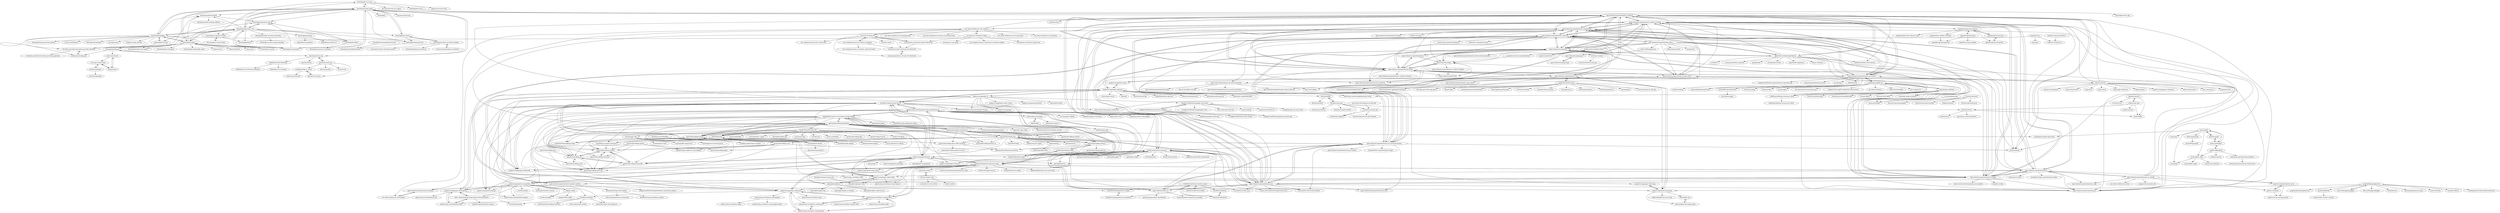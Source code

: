 digraph G {
"DataDog/dd-trace-java" -> "DataDog/java-dogstatsd-client"
"DataDog/dd-trace-java" -> "DataDog/datadog-agent"
"DataDog/dd-trace-java" -> "newrelic/newrelic-java-agent"
"DataDog/dd-trace-java" -> "DataDog/dd-trace-js"
"DataDog/dd-trace-java" -> "raphw/concurrent-trees"
"DataDog/java-dogstatsd-client" -> "tim-group/java-statsd-client"
"DataDog/java-dogstatsd-client" -> "DataDog/jmxfetch"
"SkyAPM/document-cn-translation-of-skywalking" -> "opentracing-contrib/opentracing-specification-zh"
"SkyAPM/document-cn-translation-of-skywalking" -> "apache/skywalking-kubernetes"
"SkyAPM/document-cn-translation-of-skywalking" -> "apache/skywalking-java"
"SkyAPM/document-cn-translation-of-skywalking" -> "apache/skywalking-rocketbot-ui"
"SkyAPM/document-cn-translation-of-skywalking" -> "SkyAPM/java-plugin-extensions"
"SkyAPM/document-cn-translation-of-skywalking" -> "apache/skywalking-cli"
"SkyAPM/document-cn-translation-of-skywalking" -> "apache/skywalking-docker"
"SkyAPM/document-cn-translation-of-skywalking" -> "apache/skywalking-banyandb"
"SkyAPM/document-cn-translation-of-skywalking" -> "SkyAPM/go2sky"
"SkyAPM/document-cn-translation-of-skywalking" -> "SkyAPM/SkyAPM-php-sdk"
"SkyAPM/document-cn-translation-of-skywalking" -> "apache/skywalking" ["e"=1]
"SkyAPM/document-cn-translation-of-skywalking" -> "JaredTan95/skywalking-docker"
"SkyAPM/document-cn-translation-of-skywalking" -> "apache/skywalking-client-js"
"SkyAPM/document-cn-translation-of-skywalking" -> "apache/skywalking-satellite"
"SkyAPM/document-cn-translation-of-skywalking" -> "SkyAPMTest/skywalking-live-demo"
"DataDog/ansible-datadog" -> "DataDog/ansible-datadog-callback"
"DataDog/ansible-datadog" -> "DataDog/integrations-extras"
"DataDog/ansible-datadog" -> "terraform-providers/terraform-provider-datadog"
"DataDog/datadog-agent" -> "DataDog/integrations-core"
"DataDog/datadog-agent" -> "DataDog/dd-agent"
"DataDog/datadog-agent" -> "DataDog/helm-charts"
"DataDog/datadog-agent" -> "DataDog/documentation"
"DataDog/datadog-agent" -> "DataDog/dd-trace-java"
"DataDog/datadog-agent" -> "DataDog/dd-trace-go"
"DataDog/datadog-agent" -> "DataDog/datadog-operator"
"DataDog/datadog-agent" -> "open-telemetry/opentelemetry-collector"
"DataDog/datadog-agent" -> "kubernetes/kube-state-metrics" ["e"=1]
"DataDog/datadog-agent" -> "cilium/ebpf" ["e"=1]
"DataDog/datadog-agent" -> "DataDog/datadogpy"
"DataDog/datadog-agent" -> "DataDog/integrations-extras"
"DataDog/datadog-agent" -> "DataDog/dd-trace-py"
"DataDog/datadog-agent" -> "DataDog/ansible-datadog"
"DataDog/datadog-agent" -> "aquasecurity/tracee" ["e"=1]
"DataDog/dd-trace-js" -> "DataDog/browser-sdk"
"DataDog/dd-trace-py" -> "DataDog/datadogpy"
"DataDog/dd-trace-py" -> "DataDog/datadog-trace-agent"
"DataDog/helm-charts" -> "DataDog/terraform-provider-datadog"
"DataDog/helm-charts" -> "DataDog/datadog-operator"
"DataDog/helm-charts" -> "DataDog/datadog-agent"
"DataDog/integrations-extras" -> "DataDog/integrations-core"
"DataDog/terraform-provider-datadog" -> "laurmurclar/datadog-to-terraform"
"DataDog/terraform-provider-datadog" -> "claranet/terraform-datadog-monitors"
"DataDog/terraform-provider-datadog" -> "DataDog/datadog-api-client-go"
"DataDog/terraform-provider-datadog" -> "DataDog/helm-charts"
"DataDog/watermarkpodautoscaler" -> "DataDog/extendeddaemonset"
"open-telemetry/opentelemetry-collector" -> "open-telemetry/opentelemetry-collector-contrib"
"open-telemetry/opentelemetry-collector" -> "open-telemetry/opentelemetry-specification"
"open-telemetry/opentelemetry-collector" -> "open-telemetry/opentelemetry-go" ["e"=1]
"open-telemetry/opentelemetry-collector" -> "open-telemetry/opentelemetry-operator"
"open-telemetry/opentelemetry-collector" -> "open-telemetry/opentelemetry-java-instrumentation"
"open-telemetry/opentelemetry-collector" -> "open-telemetry/opentelemetry-proto"
"open-telemetry/opentelemetry-collector" -> "grafana/tempo" ["e"=1]
"open-telemetry/opentelemetry-collector" -> "open-telemetry/opentelemetry-java"
"open-telemetry/opentelemetry-collector" -> "open-telemetry/community"
"open-telemetry/opentelemetry-collector" -> "open-telemetry/opentelemetry-go-contrib"
"open-telemetry/opentelemetry-collector" -> "open-telemetry/opentelemetry-python"
"open-telemetry/opentelemetry-collector" -> "open-telemetry/opentelemetry-js"
"open-telemetry/opentelemetry-collector" -> "open-telemetry/opentelemetry-helm-charts"
"open-telemetry/opentelemetry-collector" -> "grafana/mimir" ["e"=1]
"open-telemetry/opentelemetry-collector" -> "OpenObservability/OpenMetrics"
"DataDog/documentation" -> "DataDog/integrations-core"
"DataDog/documentation" -> "DataDog/integrations-extras"
"DataDog/documentation" -> "DataDog/datadog-agent"
"open-telemetry/docs-cn" -> "chenmudu/open-telemetry-java-guides"
"open-telemetry/docs-cn" -> "open-telemetry/opentelemetry-java"
"open-telemetry/docs-cn" -> "open-telemetry/opentelemetry-collector-contrib"
"open-telemetry/docs-cn" -> "opentracing-contrib/opentracing-specification-zh"
"open-telemetry/docs-cn" -> "open-telemetry/opentelemetry-collector"
"open-telemetry/docs-cn" -> "open-telemetry/opentelemetry-java-instrumentation"
"open-telemetry/docs-cn" -> "open-telemetry/opentelemetry-specification"
"open-telemetry/docs-cn" -> "opensergo/opensergo-specification" ["e"=1]
"DataDog/the-monitor" -> "DataDog/dd-agent"
"GoogleCloudPlatform/google-cloud-ruby" -> "GoogleCloudPlatform/ruby-docs-samples"
"GoogleCloudPlatform/google-cloud-ruby" -> "slack-ruby/slack-ruby-bot" ["e"=1]
"GoogleCloudPlatform/google-cloud-ruby" -> "ontio/ontology" ["e"=1]
"GoogleCloudPlatform/google-cloud-ruby" -> "somaticio/tensorflow.rb" ["e"=1]
"GoogleCloudPlatform/google-cloud-ruby" -> "google/google-api-ruby-client" ["e"=1]
"GoogleCloudPlatform/google-cloud-ruby" -> "GoogleCloudPlatform/getting-started-ruby"
"GoogleCloudPlatform/google-cloud-ruby" -> "GoogleCloudPlatform/appengine-ruby"
"owenliang/go-raft" -> "owenliang/k8s-jumpserver"
"owenliang/go-raft" -> "owenliang/nacos-forward-proxy"
"owenliang/go-raft" -> "owenliang/mit-6.824"
"open-telemetry/opentelemetry-java" -> "open-telemetry/opentelemetry-java-instrumentation"
"open-telemetry/opentelemetry-java" -> "open-telemetry/opentelemetry-specification"
"open-telemetry/opentelemetry-java" -> "open-telemetry/opentelemetry-collector"
"open-telemetry/opentelemetry-java" -> "opentracing/opentracing-java"
"open-telemetry/opentelemetry-java" -> "open-telemetry/opentelemetry-collector-contrib"
"open-telemetry/opentelemetry-java" -> "micrometer-metrics/micrometer" ["e"=1]
"open-telemetry/opentelemetry-java" -> "open-telemetry/community"
"open-telemetry/opentelemetry-java" -> "open-telemetry/docs-cn"
"open-telemetry/opentelemetry-java" -> "open-telemetry/opentelemetry-proto"
"open-telemetry/opentelemetry-java" -> "prometheus/client_java" ["e"=1]
"open-telemetry/opentelemetry-java" -> "apache/skywalking-java"
"open-telemetry/opentelemetry-java" -> "jaegertracing/jaeger-client-java"
"open-telemetry/opentelemetry-java" -> "open-telemetry/opentelemetry-go" ["e"=1]
"open-telemetry/opentelemetry-java" -> "open-telemetry/opentelemetry-java-docs"
"open-telemetry/opentelemetry-java" -> "census-instrumentation/opencensus-java" ["e"=1]
"open-telemetry/opentelemetry-proto" -> "open-telemetry/community"
"open-telemetry/opentelemetry-proto" -> "open-telemetry/opentelemetry-collector-contrib"
"open-telemetry/opentelemetry-proto" -> "open-telemetry/oteps"
"open-telemetry/opentelemetry-proto" -> "open-telemetry/opentelemetry-specification"
"open-telemetry/opentelemetry-proto" -> "open-telemetry/opentelemetry-collector"
"open-telemetry/opentelemetry-proto" -> "open-telemetry/opentelemetry-operator"
"open-telemetry/opentelemetry-proto" -> "open-telemetry/opentelemetry-helm-charts"
"open-telemetry/opentelemetry-proto" -> "open-telemetry/opentelemetry-cpp"
"open-telemetry/opentelemetry-proto" -> "open-telemetry/opentelemetry-log-collection"
"open-telemetry/opentelemetry-proto" -> "open-telemetry/opentelemetry.io"
"open-telemetry/opentelemetry-proto" -> "open-telemetry/opentelemetry-go-contrib"
"open-telemetry/opentelemetry-proto" -> "open-telemetry/build-tools"
"open-telemetry/opentelemetry-proto" -> "open-telemetry/opentelemetry-collector-releases"
"aws/aws-for-fluent-bit" -> "aws-samples/amazon-ecs-firelens-examples"
"aws/aws-for-fluent-bit" -> "aws/amazon-cloudwatch-logs-for-fluent-bit"
"aws/aws-for-fluent-bit" -> "aws/amazon-kinesis-streams-for-fluent-bit"
"aws/aws-for-fluent-bit" -> "aws/amazon-kinesis-firehose-for-fluent-bit"
"aws/aws-for-fluent-bit" -> "aws/eks-charts" ["e"=1]
"aws/aws-for-fluent-bit" -> "aws-samples/amazon-eks-custom-amis"
"aws/aws-for-fluent-bit" -> "aws-observability/aws-otel-collector"
"aliyun/aliyun-log-jaeger" -> "jukylin/blog"
"aliyun/aliyun-log-jaeger" -> "aliyun/aliyun-log-cli" ["e"=1]
"apache/skywalking-cli" -> "apache/skywalking-infra-e2e"
"apache/skywalking-cli" -> "apache/skywalking-swck"
"apache/skywalking-cli" -> "apache/skywalking-satellite"
"apache/skywalking-cli" -> "apache/skywalking-banyandb"
"apache/skywalking-kubernetes" -> "apache/skywalking-swck"
"apache/skywalking-kubernetes" -> "apache/skywalking-docker"
"apache/skywalking-kubernetes" -> "apache/skywalking-showcase"
"apache/skywalking-kubernetes" -> "SkyAPM/document-cn-translation-of-skywalking"
"apache/skywalking-kubernetes" -> "evanxuhe/skywalking-kubernetes"
"apache/skywalking-kubernetes" -> "apache/skywalking-cli"
"apache/skywalking-kubernetes" -> "apache/skywalking-satellite"
"apache/skywalking-kubernetes" -> "apache/skywalking-banyandb"
"apache/skywalking-kubernetes" -> "hepyu/k8s-app-config"
"apache/skywalking-kubernetes" -> "SkyAPM/go2sky"
"apache/skywalking-kubernetes" -> "apache/skywalking-java"
"apache/skywalking-kubernetes" -> "apache/skywalking-client-js"
"apache/skywalking-kubernetes" -> "AliyunContainerService/kube-eventer" ["e"=1]
"apache/skywalking-kubernetes" -> "apache/skywalking-booster-ui"
"apache/skywalking-kubernetes" -> "apache/skywalking-rocketbot-ui"
"open-telemetry/opentelemetry-collector-contrib" -> "open-telemetry/opentelemetry-collector"
"open-telemetry/opentelemetry-collector-contrib" -> "open-telemetry/opentelemetry-specification"
"open-telemetry/opentelemetry-collector-contrib" -> "open-telemetry/opentelemetry-operator"
"open-telemetry/opentelemetry-collector-contrib" -> "open-telemetry/opentelemetry-go" ["e"=1]
"open-telemetry/opentelemetry-collector-contrib" -> "open-telemetry/opentelemetry-proto"
"open-telemetry/opentelemetry-collector-contrib" -> "open-telemetry/opentelemetry-go-contrib"
"open-telemetry/opentelemetry-collector-contrib" -> "open-telemetry/opentelemetry-java-instrumentation"
"open-telemetry/opentelemetry-collector-contrib" -> "open-telemetry/opentelemetry-helm-charts"
"open-telemetry/opentelemetry-collector-contrib" -> "open-telemetry/community"
"open-telemetry/opentelemetry-collector-contrib" -> "signalfx/splunk-otel-collector"
"open-telemetry/opentelemetry-collector-contrib" -> "open-telemetry/opentelemetry-java"
"open-telemetry/opentelemetry-collector-contrib" -> "open-telemetry/opentelemetry-python"
"open-telemetry/opentelemetry-collector-contrib" -> "aws-observability/aws-otel-collector"
"open-telemetry/opentelemetry-collector-contrib" -> "grafana/tempo" ["e"=1]
"open-telemetry/opentelemetry-collector-contrib" -> "open-telemetry/oteps"
"GoogleCloudPlatform/ruby-docs-samples" -> "GoogleCloudPlatform/getting-started-ruby"
"GoogleCloudPlatform/ruby-docs-samples" -> "googleapis/google-cloud-ruby" ["e"=1]
"GoogleCloudPlatform/ruby-docs-samples" -> "GoogleCloudPlatform/ruby-docker"
"GoogleCloudPlatform/ruby-docs-samples" -> "GoogleCloudPlatform/google-cloud-ruby"
"open-telemetry/opentelemetry-go-contrib" -> "open-telemetry/opentelemetry-go" ["e"=1]
"open-telemetry/opentelemetry-go-contrib" -> "open-telemetry/opentelemetry-collector-contrib"
"open-telemetry/opentelemetry-go-contrib" -> "open-telemetry/opentelemetry-collector"
"open-telemetry/opentelemetry-go-contrib" -> "uptrace/opentelemetry-go-extra"
"open-telemetry/opentelemetry-go-contrib" -> "open-telemetry/opentelemetry-operator"
"open-telemetry/opentelemetry-go-contrib" -> "open-telemetry/opentelemetry-specification"
"open-telemetry/opentelemetry-go-contrib" -> "go-logr/logr" ["e"=1]
"open-telemetry/opentelemetry-go-contrib" -> "open-telemetry/opentelemetry-proto"
"open-telemetry/opentelemetry-go-contrib" -> "XSAM/otelsql"
"open-telemetry/opentelemetry-go-contrib" -> "GoogleCloudPlatform/opentelemetry-operations-go"
"open-telemetry/opentelemetry-go-contrib" -> "uptrace/uptrace"
"open-telemetry/opentelemetry-go-contrib" -> "rabbitmq/amqp091-go"
"open-telemetry/opentelemetry-go-contrib" -> "protocolbuffers/protobuf-go" ["e"=1]
"open-telemetry/opentelemetry-go-contrib" -> "keyval-dev/opentelemetry-go-instrumentation"
"open-telemetry/opentelemetry-go-contrib" -> "grpc-ecosystem/go-grpc-middleware" ["e"=1]
"getsentry/sentry-go" -> "evalphobia/logrus_sentry"
"getsentry/sentry-go" -> "getsentry/raven-go"
"getsentry/sentry-go" -> "uber-go/multierr" ["e"=1]
"getsentry/sentry-go" -> "ztrue/tracerr" ["e"=1]
"getsentry/sentry-go" -> "DataDog/dd-trace-go"
"yurishkuro/opentracing-tutorial" -> "jaegertracing/jaeger-client-go" ["e"=1]
"yurishkuro/opentracing-tutorial" -> "opentracing/opentracing-go" ["e"=1]
"yurishkuro/opentracing-tutorial" -> "opentracing/specification"
"yurishkuro/opentracing-tutorial" -> "jaegertracing/jaeger" ["e"=1]
"yurishkuro/opentracing-tutorial" -> "jaegertracing/jaeger-operator"
"yurishkuro/opentracing-tutorial" -> "PacktPublishing/Mastering-Distributed-Tracing"
"yurishkuro/opentracing-tutorial" -> "opentracing/opentracing-java"
"yurishkuro/opentracing-tutorial" -> "opentracing/opentracing-javascript"
"yurishkuro/opentracing-tutorial" -> "jaegertracing/jaeger-client-node"
"yurishkuro/opentracing-tutorial" -> "jaegertracing/jaeger-client-java"
"yurishkuro/opentracing-tutorial" -> "jaegertracing/jaeger-kubernetes"
"yurishkuro/opentracing-tutorial" -> "opentracing-contrib/opentracing-specification-zh"
"yurishkuro/opentracing-tutorial" -> "jaegertracing/jaeger-client-python"
"yurishkuro/opentracing-tutorial" -> "opentracing-contrib/java-spring-cloud"
"yurishkuro/opentracing-tutorial" -> "grpc-ecosystem/go-grpc-middleware" ["e"=1]
"w3c/trace-context" -> "w3c/distributed-tracing-wg"
"uptrace/uptrace" -> "uptrace/bun" ["e"=1]
"uptrace/uptrace" -> "open-telemetry/opentelemetry-go-contrib"
"uptrace/uptrace" -> "open-telemetry/opentelemetry-collector-contrib"
"uptrace/uptrace" -> "uptrace/go-clickhouse"
"uptrace/uptrace" -> "open-telemetry/opentelemetry-go" ["e"=1]
"uptrace/uptrace" -> "open-telemetry/opentelemetry-collector"
"uptrace/uptrace" -> "grafana/tempo" ["e"=1]
"uptrace/uptrace" -> "SigNoz/signoz" ["e"=1]
"uptrace/uptrace" -> "jaegertracing/jaeger-clickhouse"
"uptrace/uptrace" -> "uptrace/uptrace-go"
"uptrace/uptrace" -> "parca-dev/parca" ["e"=1]
"uptrace/uptrace" -> "lmangani/cLoki" ["e"=1]
"uptrace/uptrace" -> "quickwit-oss/quickwit" ["e"=1]
"uptrace/uptrace" -> "uptrace/bunrouter" ["e"=1]
"uptrace/uptrace" -> "ariga/atlas" ["e"=1]
"open-telemetry/opentelemetry-js" -> "open-telemetry/opentelemetry-js-contrib"
"open-telemetry/opentelemetry-js" -> "open-telemetry/opentelemetry-collector"
"open-telemetry/opentelemetry-js" -> "open-telemetry/opentelemetry-specification"
"open-telemetry/opentelemetry-js" -> "siimon/prom-client" ["e"=1]
"open-telemetry/opentelemetry-js" -> "opentracing/opentracing-javascript"
"open-telemetry/opentelemetry-js" -> "open-telemetry/opentelemetry-collector-contrib"
"open-telemetry/opentelemetry-js" -> "open-telemetry/opentelemetry-python"
"open-telemetry/opentelemetry-js" -> "open-telemetry/opentelemetry-operator"
"open-telemetry/opentelemetry-js" -> "open-telemetry/opentelemetry-go" ["e"=1]
"open-telemetry/opentelemetry-js" -> "open-telemetry/opentelemetry-js-api"
"open-telemetry/opentelemetry-js" -> "open-telemetry/community"
"open-telemetry/opentelemetry-js" -> "mnadeem/nodejs-opentelemetry-tempo"
"open-telemetry/opentelemetry-js" -> "jaegertracing/jaeger-client-node"
"open-telemetry/opentelemetry-js" -> "aspecto-io/opentelemetry-ext-js"
"open-telemetry/opentelemetry-js" -> "open-telemetry/opentelemetry-java"
"jupp0r/prometheus-cpp" -> "open-telemetry/opentelemetry-cpp"
"jupp0r/prometheus-cpp" -> "opentracing/opentracing-cpp"
"jupp0r/prometheus-cpp" -> "civetweb/civetweb" ["e"=1]
"jupp0r/prometheus-cpp" -> "sewenew/redis-plus-plus" ["e"=1]
"jupp0r/prometheus-cpp" -> "census-instrumentation/opencensus-cpp"
"jupp0r/prometheus-cpp" -> "oliora/ppconsul"
"jupp0r/prometheus-cpp" -> "lewissbaker/cppcoro" ["e"=1]
"jupp0r/prometheus-cpp" -> "ultradns/cppmetrics"
"jupp0r/prometheus-cpp" -> "zeromq/azmq" ["e"=1]
"jupp0r/prometheus-cpp" -> "nacos-group/nacos-sdk-cpp"
"jupp0r/prometheus-cpp" -> "weaveworks/prom-aggregation-gateway" ["e"=1]
"jupp0r/prometheus-cpp" -> "etcd-cpp-apiv3/etcd-cpp-apiv3" ["e"=1]
"jupp0r/prometheus-cpp" -> "eBay/NuRaft" ["e"=1]
"jupp0r/prometheus-cpp" -> "facebookexperimental/libunifex" ["e"=1]
"jupp0r/prometheus-cpp" -> "RoaringBitmap/CRoaring" ["e"=1]
"qmlbook/qt6book" -> "jcelerier/qml-creative-controls" ["e"=1]
"opentracing-contrib/opentracing-specification-zh" -> "SkyAPM/document-cn-translation-of-skywalking"
"opentracing-contrib/opentracing-specification-zh" -> "opentracing/opentracing-java"
"opentracing-contrib/opentracing-specification-zh" -> "wu-sheng/sky-walking" ["e"=1]
"opentracing-contrib/opentracing-specification-zh" -> "bigbully/Dapper-translation" ["e"=1]
"opentracing-contrib/opentracing-specification-zh" -> "opentracing/specification"
"opentracing-contrib/opentracing-specification-zh" -> "open-telemetry/docs-cn"
"opentracing-contrib/opentracing-specification-zh" -> "yurishkuro/opentracing-tutorial"
"opentracing-contrib/opentracing-specification-zh" -> "apache/incubator-skywalking-ui"
"opentracing-contrib/opentracing-specification-zh" -> "openzipkin/brave" ["e"=1]
"opentracing-contrib/opentracing-specification-zh" -> "alipay/sofa-tracer" ["e"=1]
"opentracing-contrib/opentracing-specification-zh" -> "aliyun/aliyun-log-jaeger"
"opentracing-contrib/opentracing-specification-zh" -> "opentracing/opentracing-go" ["e"=1]
"opentracing-contrib/opentracing-specification-zh" -> "apache/incubator-skywalking" ["e"=1]
"opentracing-contrib/opentracing-specification-zh" -> "jaegertracing/jaeger-client-java"
"opentracing-contrib/opentracing-specification-zh" -> "TinyAllen/rocketbot"
"open-telemetry/community" -> "open-telemetry/oteps"
"open-telemetry/community" -> "open-telemetry/opentelemetry-proto"
"open-telemetry/community" -> "open-telemetry/opentelemetry-specification"
"open-telemetry/community" -> "open-telemetry/opentelemetry.io"
"open-telemetry/community" -> "open-telemetry/opentelemetry-collector"
"open-telemetry/community" -> "open-telemetry/opentelemetry-collector-contrib"
"open-telemetry/community" -> "open-telemetry/opentelemetry-operator"
"open-telemetry/community" -> "open-telemetry/opentelemetry-java"
"open-telemetry/community" -> "w3c/trace-context"
"open-telemetry/community" -> "open-telemetry/opentelemetry-python"
"open-telemetry/community" -> "open-telemetry/opentelemetry-log-collection"
"open-telemetry/community" -> "open-telemetry/opentelemetry-java-instrumentation"
"open-telemetry/community" -> "open-telemetry/opentelemetry-cpp"
"open-telemetry/community" -> "OpenObservability/OpenMetrics"
"open-telemetry/community" -> "open-telemetry/opentelemetry-dotnet-instrumentation" ["e"=1]
"open-telemetry/opentelemetry-cpp" -> "opentracing/opentracing-cpp"
"open-telemetry/opentelemetry-cpp" -> "jaegertracing/jaeger-client-cpp"
"open-telemetry/opentelemetry-cpp" -> "open-telemetry/opentelemetry-proto"
"open-telemetry/opentelemetry-cpp" -> "census-instrumentation/opencensus-cpp"
"open-telemetry/opentelemetry-cpp" -> "jupp0r/prometheus-cpp"
"open-telemetry/opentelemetry-cpp" -> "open-telemetry/community"
"open-telemetry/opentelemetry-cpp" -> "open-telemetry/opentelemetry-cpp-contrib"
"open-telemetry/opentelemetry-cpp" -> "open-telemetry/opentelemetry-operator"
"aws-samples/amazon-ecs-firelens-examples" -> "aws/aws-for-fluent-bit"
"aws-samples/amazon-ecs-firelens-examples" -> "aws/amazon-kinesis-firehose-for-fluent-bit"
"aws-samples/amazon-ecs-firelens-examples" -> "aws-samples/amazon-ecs-firelens-under-the-hood"
"opentracing/specification" -> "opentracing/opentracing-java"
"opentracing/specification" -> "yurishkuro/opentracing-tutorial"
"opentracing/specification" -> "opentracing/opentracing-javascript"
"opentracing/specification" -> "opentracing/opentracing-go" ["e"=1]
"opentracing/specification" -> "opentracing/opentracing-python"
"opentracing/specification" -> "opentracing-contrib/opentracing-specification-zh"
"opentracing/specification" -> "open-telemetry/opentelemetry-specification"
"opentracing/specification" -> "jaegertracing/jaeger-client-go" ["e"=1]
"opentracing/specification" -> "opentracing/opentracing-csharp" ["e"=1]
"opentracing/specification" -> "openzipkin/b3-propagation" ["e"=1]
"opentracing/specification" -> "opentracing-contrib/go-stdlib" ["e"=1]
"opentracing/specification" -> "uber/jaeger" ["e"=1]
"opentracing/specification" -> "opentracing/opentracing-php" ["e"=1]
"opentracing/specification" -> "openzipkin/brave" ["e"=1]
"opentracing/specification" -> "jaegertracing/jaeger-kubernetes"
"graphql/libgraphqlparser" -> "microsoft/cppgraphqlgen"
"graphql/libgraphqlparser" -> "Microsoft/cppgraphqlgen"
"graphql/libgraphqlparser" -> "stlab/libraries" ["e"=1]
"graphql/libgraphqlparser" -> "dosten/graphql-parser-php"
"graphql/libgraphqlparser" -> "matt-42/silicon" ["e"=1]
"graphql/libgraphqlparser" -> "vinniefalco/Beast" ["e"=1]
"graphql/libgraphqlparser" -> "qmlbook/qt6book"
"graphql/libgraphqlparser" -> "opentracing/opentracing-cpp"
"graphql/libgraphqlparser" -> "treefrogframework/treefrog-framework" ["e"=1]
"graphql/libgraphqlparser" -> "graphql-python/graphql-core" ["e"=1]
"DataDog/datadog-serverless-functions" -> "DataDog/serverless-plugin-datadog"
"jukylin/blog" -> "jukylin/jaeger-php" ["e"=1]
"jukylin/blog" -> "aliyun/aliyun-log-jaeger"
"DataDog/datadog-operator" -> "DataDog/extendeddaemonset"
"DataDog/datadogpy" -> "DataDog/dd-trace-py"
"DataDog/datadogpy" -> "DataDog/dd-agent"
"DataDog/datadogpy" -> "DataDog/datadog-api-client-python"
"DataDog/datadogpy" -> "terraform-providers/terraform-provider-datadog"
"DataDog/datadogpy" -> "trueaccord/DogPush"
"DataDog/datadogpy" -> "zorkian/go-datadog-api"
"DataDog/datadogpy" -> "DataDog/integrations-core"
"DataDog/datadogpy" -> "DataDog/datadog-go"
"DataDog/datadogpy" -> "DataDog/datadog-agent"
"DataDog/datadogpy" -> "DataDog/chef-datadog"
"DataDog/datadogpy" -> "DataDog/documentation"
"DataDog/datadogpy" -> "DataDog/Miscellany"
"DataDog/datadogpy" -> "jsocol/pystatsd" ["e"=1]
"DataDog/datadogpy" -> "brightcove/dog-watcher"
"DataDog/datadogpy" -> "DataDog/ansible-datadog"
"DataDog/dd-agent" -> "DataDog/integrations-core"
"DataDog/dd-agent" -> "DataDog/datadog-agent"
"DataDog/dd-agent" -> "DataDog/docker-dd-agent"
"DataDog/dd-agent" -> "DataDog/datadogpy"
"DataDog/dd-agent" -> "DataDog/datadog-go"
"DataDog/dd-agent" -> "DataDog/the-monitor"
"DataDog/dd-agent" -> "cloudinsight/cloudinsight-agent" ["e"=1]
"DataDog/dd-agent" -> "DataDog/datadog-trace-agent"
"DataDog/dd-agent" -> "stripe/veneur" ["e"=1]
"DataDog/dd-agent" -> "collectd/collectd" ["e"=1]
"DataDog/dd-agent" -> "DataDog/ansible-datadog"
"DataDog/dd-agent" -> "terraform-providers/terraform-provider-datadog"
"DataDog/dd-agent" -> "etsy/statsd" ["e"=1]
"DataDog/dd-agent" -> "DataDog/integrations-extras"
"DataDog/dd-agent" -> "DataDog/documentation"
"DataDog/integrations-core" -> "DataDog/integrations-extras"
"DataDog/integrations-core" -> "DataDog/datadog-agent"
"DataDog/integrations-core" -> "DataDog/dd-agent"
"DataDog/integrations-core" -> "DataDog/documentation"
"DataDog/integrations-core" -> "DataDog/helm-charts"
"DataDog/integrations-core" -> "DataDog/ansible-datadog"
"DataDog/integrations-core" -> "DataDog/jmxfetch"
"DataDog/integrations-core" -> "DataDog/pupernetes"
"DataDog/integrations-core" -> "DataDog/datadog-operator"
"DataDog/integrations-core" -> "DataDog/Miscellany"
"DataDog/integrations-core" -> "DataDog/datadogpy"
"DataDog/integrations-core" -> "terraform-providers/terraform-provider-datadog"
"DataDog/integrations-core" -> "DataDog/datadog-serverless-functions"
"DataDog/integrations-core" -> "DataDog/java-dogstatsd-client"
"DataDog/integrations-core" -> "DataDog/dd-trace-java"
"magsther/awesome-opentelemetry" -> "open-telemetry/oteps"
"openzipkin/zipkin-js" -> "openzipkin/zipkin-js-example"
"openzipkin/zipkin-js" -> "CloudNativeJS/appmetrics-zipkin"
"openzipkin/zipkin-js" -> "jaegertracing/jaeger-client-node"
"openzipkin/zipkin-js" -> "opentracing/opentracing-javascript"
"openzipkin/zipkin-js" -> "openzipkin/zipkin-reporter-java" ["e"=1]
"openzipkin/zipkin-js" -> "openzipkin/zipkin-ruby"
"getporter/porter" -> "cnabio/cnab-spec"
"getporter/porter" -> "in-toto/in-toto" ["e"=1]
"getporter/porter" -> "cnabio/duffle"
"blueswen/fastapi-observability" -> "softwarebloat/python-tracing-demo"
"blueswen/fastapi-observability" -> "Kludex/fastapi-prometheus-grafana" ["e"=1]
"jaegertracing/jaeger-ui" -> "jaegertracing/jaeger-operator"
"jaegertracing/jaeger-ui" -> "jaegertracing/jaeger-client-go" ["e"=1]
"jaegertracing/jaeger-ui" -> "jaegertracing/jaeger" ["e"=1]
"jaegertracing/jaeger-ui" -> "yurishkuro/opentracing-tutorial"
"jaegertracing/jaeger-ui" -> "jaegertracing/jaeger-client-node"
"jaegertracing/jaeger-ui" -> "GoogleCloudPlatform/google-cloud-ruby"
"jaegertracing/jaeger-ui" -> "jaegertracing/jaeger-kubernetes"
"jaegertracing/jaeger-ui" -> "jaegertracing/jaeger-client-csharp" ["e"=1]
"jaegertracing/jaeger-ui" -> "jaegertracing/documentation"
"jaegertracing/jaeger-ui" -> "PacktPublishing/Mastering-Distributed-Tracing"
"jaegertracing/jaeger-ui" -> "openshift/installer" ["e"=1]
"jaegertracing/jaeger-ui" -> "jaegertracing/jaeger-client-java"
"jaegertracing/jaeger-ui" -> "opentracing/opentracing-javascript"
"philchia/agollo" -> "zouyx/agollo"
"philchia/agollo" -> "shima-park/agollo"
"apache/skywalking-java" -> "apache/skywalking-data-collect-protocol"
"apache/skywalking-java" -> "apache/skywalking-banyandb"
"apache/skywalking-java" -> "SkyAPM/document-cn-translation-of-skywalking"
"apache/skywalking-java" -> "open-telemetry/opentelemetry-java-instrumentation"
"apache/skywalking-java" -> "alibaba/one-java-agent" ["e"=1]
"apache/skywalking-java" -> "apache/skywalking-satellite"
"apache/skywalking-java" -> "apache/skywalking-booster-ui"
"apache/skywalking-java" -> "apache/skywalking-kubernetes"
"apache/skywalking-java" -> "alibaba/metrics" ["e"=1]
"apache/skywalking-java" -> "shulieTech/Takin" ["e"=1]
"apache/skywalking-java" -> "apache/skywalking-rover"
"apache/skywalking-java" -> "apache/skywalking-client-js"
"apache/skywalking-java" -> "SkyAPM/java-plugin-extensions"
"apache/skywalking-java" -> "open-telemetry/opentelemetry-java"
"apache/skywalking-java" -> "zifeihan/friday"
"opentracing/opentracing-java" -> "jaegertracing/jaeger-client-java"
"opentracing/opentracing-java" -> "openzipkin/brave" ["e"=1]
"opentracing/opentracing-java" -> "opentracing/specification"
"opentracing/opentracing-java" -> "opentracing-contrib/java-spring-cloud"
"opentracing/opentracing-java" -> "micrometer-metrics/micrometer" ["e"=1]
"opentracing/opentracing-java" -> "spring-cloud/spring-cloud-sleuth" ["e"=1]
"opentracing/opentracing-java" -> "opentracing-contrib/opentracing-specification-zh"
"opentracing/opentracing-java" -> "open-telemetry/opentelemetry-java"
"opentracing/opentracing-java" -> "openzipkin/zipkin" ["e"=1]
"opentracing/opentracing-java" -> "raphw/byte-buddy" ["e"=1]
"opentracing/opentracing-java" -> "JCTools/JCTools" ["e"=1]
"opentracing/opentracing-java" -> "census-instrumentation/opencensus-java" ["e"=1]
"opentracing/opentracing-java" -> "prometheus/client_java" ["e"=1]
"opentracing/opentracing-java" -> "sofastack/sofa-tracer" ["e"=1]
"opentracing/opentracing-java" -> "alibaba/transmittable-thread-local" ["e"=1]
"opentracing/opentracing-python" -> "jaegertracing/jaeger-client-python"
"opentracing/opentracing-python" -> "uber-common/opentracing-python-instrumentation"
"opentracing/opentracing-python" -> "opentracing-contrib/python-flask"
"opentracing/opentracing-python" -> "opentracing-contrib/python-django"
"opentracing/opentracing-python" -> "opentracing/opentracing-cpp"
"opentracing/opentracing-python" -> "opentracing/specification"
"opentracing/opentracing-python" -> "Yelp/py_zipkin"
"opentracing/opentracing-python" -> "open-telemetry/opentelemetry-python"
"opentracing/opentracing-python" -> "aio-libs/aiojobs" ["e"=1]
"opentracing/opentracing-python" -> "tomwojcik/starlette-context" ["e"=1]
"opentracing/opentracing-python" -> "opentracing/opentracing-go" ["e"=1]
"opentracing/opentracing-python" -> "yurishkuro/opentracing-tutorial"
"opentracing/opentracing-python" -> "aio-libs/aiozipkin" ["e"=1]
"SkyAPM/go2sky" -> "SkyAPM/go2sky-plugins"
"SkyAPM/go2sky" -> "apache/skywalking-cli"
"SkyAPM/go2sky" -> "apache/skywalking-banyandb"
"SkyAPM/go2sky" -> "alibaba/sentinel-golang" ["e"=1]
"SkyAPM/go2sky" -> "apache/skywalking-satellite"
"SkyAPM/go2sky" -> "SkyAPM/java-plugin-extensions"
"SkyAPM/go2sky" -> "apache/skywalking-kubernetes"
"SkyAPM/go2sky" -> "nacos-group/nacos-sdk-go" ["e"=1]
"SkyAPM/go2sky" -> "apache/skywalking-goapi"
"apache/skywalking-banyandb" -> "apache/skywalking-satellite"
"apache/skywalking-banyandb" -> "apache/skywalking-cli"
"apache/skywalking-banyandb" -> "apache/skywalking-infra-e2e"
"kr1sp1n/node-vault" -> "chiefy/vaulted"
"kr1sp1n/node-vault" -> "silas/node-consul"
"kr1sp1n/node-vault" -> "x-cubed/event-store-client" ["e"=1]
"apolloconfig/agollo" -> "shima-park/agollo"
"apolloconfig/agollo" -> "withlin/canal-go" ["e"=1]
"apolloconfig/agollo" -> "sentinel-group/sentinel-go-adapters"
"apolloconfig/agollo" -> "zouyx/agollo_demo"
"apache/skywalking-data-collect-protocol" -> "apache/skywalking-query-protocol"
"apache/skywalking-data-collect-protocol" -> "apache/skywalking-agent-test-tool"
"TinyAllen/rocketbot" -> "tetratelabs/go2sky"
"TinyAllen/rocketbot" -> "JaredTan95/skywalking-tutorials"
"TinyAllen/rocketbot" -> "apache/incubator-skywalking-ui"
"TinyAllen/rocketbot" -> "code-robins/foodie-hacker"
"apache/skywalking-client-js" -> "apache/skywalking-nodejs"
"apache/skywalking-client-js" -> "apache/skywalking-nginx-lua"
"apache/skywalking-client-js" -> "apache/skywalking-query-protocol"
"apache/skywalking-client-js" -> "SkyAPM/SkyAPM-nodejs"
"apache/skywalking-rocketbot-ui" -> "apache/skywalking-client-js"
"apache/skywalking-rocketbot-ui" -> "SkyAPM/document-cn-translation-of-skywalking"
"apache/skywalking-rocketbot-ui" -> "apache/skywalking-ui"
"apache/skywalking-rocketbot-ui" -> "apache/skywalking-booster-ui"
"apache/skywalking-rocketbot-ui" -> "JaredTan95/skywalking-docker"
"apache/skywalking-rocketbot-ui" -> "apache/skywalking-satellite"
"apache/skywalking-rocketbot-ui" -> "apache/skywalking-kubernetes"
"apache/skywalking-rocketbot-ui" -> "apache/skywalking-data-collect-protocol"
"apache/skywalking-rocketbot-ui" -> "SkyAPM/go2sky"
"apache/skywalking-rocketbot-ui" -> "apache/skywalking-website"
"apache/skywalking-rocketbot-ui" -> "apache/skywalking-docker"
"apache/skywalking-rocketbot-ui" -> "apache/skywalking-query-protocol"
"apache/skywalking-rocketbot-ui" -> "alibaba/metrics" ["e"=1]
"apache/skywalking-rocketbot-ui" -> "apache/skywalking-java"
"apache/skywalking-rocketbot-ui" -> "SkyAPM/SkyAPM-nodejs"
"SkyAPM/SkyAPM-php-sdk" -> "chuan-yun/Molten" ["e"=1]
"SkyAPM/SkyAPM-php-sdk" -> "owenliang/go-raft"
"SkyAPM/SkyAPM-php-sdk" -> "apache/skywalking-php"
"SkyAPM/SkyAPM-php-sdk" -> "laynefyc/xhgui-branch" ["e"=1]
"SkyAPM/SkyAPM-php-sdk" -> "mabu233/sdebug" ["e"=1]
"SkyAPM/SkyAPM-php-sdk" -> "apache/skywalking-docker"
"SkyAPM/SkyAPM-php-sdk" -> "longyan/phpkafka" ["e"=1]
"SkyAPM/SkyAPM-php-sdk" -> "naver/pinpoint-c-agent"
"SkyAPM/SkyAPM-php-sdk" -> "SkyAPM/go2sky"
"SkyAPM/SkyAPM-php-sdk" -> "apache/skywalking-cli"
"SkyAPM/SkyAPM-php-sdk" -> "openzipkin/zipkin-php" ["e"=1]
"SkyAPM/SkyAPM-php-sdk" -> "seata/seata-php" ["e"=1]
"SkyAPM/SkyAPM-php-sdk" -> "swoole/yasd" ["e"=1]
"SkyAPM/SkyAPM-php-sdk" -> "multilinguals/apollo-php-client"
"SkyAPM/SkyAPM-php-sdk" -> "SkyAPM/SkyAPM-nodejs"
"apache/skywalking-python" -> "apache/skywalking-showcase"
"apache/skywalking-python" -> "apache/skywalking-goapi"
"apache/skywalking-python" -> "SkyAPM/aiops-engine-for-skywalking"
"apache/skywalking-python" -> "apache/skywalking-satellite"
"apache/skywalking-python" -> "apache/skywalking-infra-e2e"
"tim-group/java-statsd-client" -> "DataDog/java-dogstatsd-client"
"open-telemetry/opentelemetry-java-instrumentation" -> "open-telemetry/opentelemetry-java"
"open-telemetry/opentelemetry-java-instrumentation" -> "open-telemetry/opentelemetry-collector"
"open-telemetry/opentelemetry-java-instrumentation" -> "open-telemetry/opentelemetry-collector-contrib"
"open-telemetry/opentelemetry-java-instrumentation" -> "open-telemetry/opentelemetry-specification"
"open-telemetry/opentelemetry-java-instrumentation" -> "apache/skywalking-java"
"open-telemetry/opentelemetry-java-instrumentation" -> "open-telemetry/opentelemetry-operator"
"open-telemetry/opentelemetry-java-instrumentation" -> "open-telemetry/opentelemetry-java-contrib"
"open-telemetry/opentelemetry-java-instrumentation" -> "open-telemetry/opentelemetry-java-docs"
"open-telemetry/opentelemetry-java-instrumentation" -> "open-telemetry/opentelemetry-proto"
"open-telemetry/opentelemetry-java-instrumentation" -> "micrometer-metrics/micrometer" ["e"=1]
"open-telemetry/opentelemetry-java-instrumentation" -> "open-telemetry/docs-cn"
"open-telemetry/opentelemetry-java-instrumentation" -> "open-telemetry/community"
"open-telemetry/opentelemetry-java-instrumentation" -> "mnadeem/boot-opentelemetry-tempo"
"open-telemetry/opentelemetry-java-instrumentation" -> "opentracing/opentracing-java"
"open-telemetry/opentelemetry-java-instrumentation" -> "grafana/tempo" ["e"=1]
"rabbitmq/amqp091-go" -> "wagslane/go-rabbitmq"
"rabbitmq/amqp091-go" -> "streadway/amqp" ["e"=1]
"rabbitmq/amqp091-go" -> "rabbitmq/rabbitmq-stream-go-client"
"rabbitmq/amqp091-go" -> "open-telemetry/opentelemetry-go-contrib"
"rabbitmq/amqp091-go" -> "golang-jwt/jwt" ["e"=1]
"rabbitmq/amqp091-go" -> "michaelklishin/rabbit-hole"
"rabbitmq/amqp091-go" -> "open-telemetry/opentelemetry-go" ["e"=1]
"rabbitmq/amqp091-go" -> "isayme/go-amqp-reconnect"
"rabbitmq/amqp091-go" -> "go-gorm/gen" ["e"=1]
"rabbitmq/amqp091-go" -> "protocolbuffers/protobuf-go" ["e"=1]
"rabbitmq/amqp091-go" -> "testcontainers/testcontainers-go" ["e"=1]
"rabbitmq/amqp091-go" -> "AleksK1NG/Go-gRPC-RabbitMQ-microservice" ["e"=1]
"rabbitmq/amqp091-go" -> "go-redsync/redsync" ["e"=1]
"rabbitmq/amqp091-go" -> "bwmarrin/snowflake" ["e"=1]
"rabbitmq/amqp091-go" -> "go-co-op/gocron" ["e"=1]
"apache/skywalking-docker" -> "apache/skywalking-kubernetes"
"apache/skywalking-docker" -> "JaredTan95/skywalking-docker"
"apache/skywalking-docker" -> "apache/skywalking-data-collect-protocol"
"apache/skywalking-docker" -> "naver/pinpoint-docker"
"naver/pinpoint-docker" -> "apache/skywalking-docker"
"naver/pinpoint-docker" -> "skyao/learning-pinpoint"
"SkyAPM/SkyAPM-nodejs" -> "apache/skywalking-nodejs"
"SkyAPM/go2sky-plugins" -> "SkyAPM/go2sky"
"DataDog/dd-trace-go" -> "DataDog/datadog-go"
"DataDog/dd-trace-go" -> "WebDollar/Node-WebDollar"
"DataDog/dd-trace-go" -> "getsentry/sentry-go"
"DataDog/dd-trace-go" -> "DataDog/datadog-agent"
"DataDog/dd-trace-go" -> "openebs/litmus" ["e"=1]
"WebDollar/Node-WebDollar" -> "WebDollar/vue-Frontend"
"WebDollar/Node-WebDollar" -> "WebDollar/User-Interface-WebDollar"
"SkyAPM/java-plugin-extensions" -> "apache/skywalking-satellite"
"opentracing-contrib/java-spring-cloud" -> "opentracing-contrib/java-spring-web"
"opentracing-contrib/java-spring-cloud" -> "opentracing-contrib/java-spring-jaeger"
"opentracing-contrib/java-spring-cloud" -> "jaegertracing/jaeger-client-java"
"opentracing-contrib/java-spring-cloud" -> "opentracing/opentracing-java"
"opentracing-contrib/java-spring-cloud" -> "opentracing-contrib/java-kafka-client" ["e"=1]
"opentracing-contrib/java-spring-cloud" -> "opentracing-contrib/java-jdbc"
"zouyx/agollo" -> "philchia/agollo"
"zouyx/agollo" -> "shima-park/agollo"
"zouyx/agollo" -> "zouyx/agollo_demo"
"zouyx/agollo" -> "multilinguals/apollo-php-client"
"zouyx/agollo" -> "filamoon/pyapollo"
"zouyx/agollo" -> "zouyx/tug"
"zouyx/agollo" -> "zouyx/gopt"
"deislabs/porter" -> "cnabio/duffle"
"deislabs/porter" -> "Azure/azure-cnab-quickstarts"
"deislabs/porter" -> "deislabs/oras" ["e"=1]
"open-telemetry/opentelemetry-specification" -> "open-telemetry/opentelemetry-collector"
"open-telemetry/opentelemetry-specification" -> "open-telemetry/opentelemetry-collector-contrib"
"open-telemetry/opentelemetry-specification" -> "open-telemetry/opentelemetry-go" ["e"=1]
"open-telemetry/opentelemetry-specification" -> "open-telemetry/community"
"open-telemetry/opentelemetry-specification" -> "open-telemetry/opentelemetry-java"
"open-telemetry/opentelemetry-specification" -> "open-telemetry/opentelemetry-proto"
"open-telemetry/opentelemetry-specification" -> "open-telemetry/opentelemetry-java-instrumentation"
"open-telemetry/opentelemetry-specification" -> "open-telemetry/opentelemetry-python"
"open-telemetry/opentelemetry-specification" -> "open-telemetry/opentelemetry-dotnet" ["e"=1]
"open-telemetry/opentelemetry-specification" -> "open-telemetry/oteps"
"open-telemetry/opentelemetry-specification" -> "OpenObservability/OpenMetrics"
"open-telemetry/opentelemetry-specification" -> "open-telemetry/opentelemetry-go-contrib"
"open-telemetry/opentelemetry-specification" -> "open-telemetry/opentelemetry-js"
"open-telemetry/opentelemetry-specification" -> "open-telemetry/opentelemetry-operator"
"open-telemetry/opentelemetry-specification" -> "cloudevents/spec" ["e"=1]
"michaelklishin/rabbit-hole" -> "gocardless/amqpc"
"jaegertracing/jaeger-client-node" -> "opentracing/opentracing-javascript"
"jaegertracing/jaeger-client-node" -> "opentracing-contrib/javascript-express"
"jaegertracing/jaeger-client-node" -> "RisingStack/jaeger-node"
"jaegertracing/jaeger-client-node" -> "openzipkin/zipkin-js"
"jaegertracing/jaeger-client-node" -> "yurishkuro/opentracing-tutorial"
"wagslane/go-rabbitmq" -> "rabbitmq/amqp091-go"
"wagslane/go-rabbitmq" -> "houseofcat/turbocookedrabbit"
"wagslane/go-rabbitmq" -> "furdarius/rabbitroutine"
"wagslane/go-rabbitmq" -> "rabbitmq/rabbitmq-stream-go-client"
"wagslane/go-rabbitmq" -> "NeowayLabs/wabbit"
"wagslane/go-rabbitmq" -> "rueian/rueidis" ["e"=1]
"wagslane/go-rabbitmq" -> "isayme/go-amqp-reconnect"
"open-telemetry/opentelemetry-js-contrib" -> "open-telemetry/opentelemetry-js"
"open-telemetry/opentelemetry-js-contrib" -> "aspecto-io/opentelemetry-ext-js"
"open-telemetry/opentelemetry-js-contrib" -> "open-telemetry/opentelemetry-js-api"
"open-telemetry/opentelemetry-js-contrib" -> "open-telemetry/opentelemetry-helm-charts"
"open-telemetry/opentelemetry-js-contrib" -> "pragmaticivan/nestjs-otel" ["e"=1]
"open-telemetry/opentelemetry-js-contrib" -> "aws-observability/aws-otel-js"
"open-telemetry/opentelemetry-js-contrib" -> "aspecto-io/malabi"
"open-telemetry/opentelemetry-js-contrib" -> "open-telemetry/opentelemetry-collector-contrib"
"opentracing-contrib/python-flask" -> "jaegertracing/jaeger-client-python"
"opentracing-contrib/python-flask" -> "uber-common/opentracing-python-instrumentation"
"jaegertracing/jaeger-operator" -> "jaegertracing/helm-charts"
"jaegertracing/jaeger-operator" -> "jaegertracing/jaeger-kubernetes"
"jaegertracing/jaeger-operator" -> "open-telemetry/opentelemetry-operator"
"jaegertracing/jaeger-operator" -> "yurishkuro/opentracing-tutorial"
"jaegertracing/jaeger-operator" -> "jaegertracing/jaeger-ui"
"jaegertracing/jaeger-operator" -> "elastic/helm-charts" ["e"=1]
"jaegertracing/jaeger-operator" -> "jaegertracing/jaeger-client-python"
"jaegertracing/jaeger-operator" -> "kiali/kiali" ["e"=1]
"jaegertracing/jaeger-operator" -> "deislabs/duffle"
"jaegertracing/jaeger-operator" -> "kubernetes-monitoring/kubernetes-mixin" ["e"=1]
"jaegertracing/jaeger-operator" -> "elastic/cloud-on-k8s" ["e"=1]
"jaegertracing/jaeger-operator" -> "integr8ly/grafana-operator"
"jaegertracing/jaeger-operator" -> "bitnami-labs/kubewatch" ["e"=1]
"jaegertracing/jaeger-operator" -> "spotahome/redis-operator" ["e"=1]
"jaegertracing/jaeger-operator" -> "kubernetes-sigs/kubebuilder" ["e"=1]
"open-telemetry/opentelemetry.io" -> "open-telemetry/community"
"open-telemetry/opentelemetry.io" -> "open-telemetry/oteps"
"open-telemetry/opentelemetry.io" -> "open-telemetry/opentelemetry-proto"
"open-telemetry/opentelemetry.io" -> "open-telemetry/opentelemetry-specification"
"signalfx/observability-workshop" -> "signalfx/signalfx-jumpstart"
"OpenObservability/OpenMetrics" -> "cortexproject/cortex" ["e"=1]
"OpenObservability/OpenMetrics" -> "open-telemetry/opentelemetry-specification"
"OpenObservability/OpenMetrics" -> "open-telemetry/opentelemetry-collector"
"OpenObservability/OpenMetrics" -> "kubernetes/kube-state-metrics" ["e"=1]
"OpenObservability/OpenMetrics" -> "improbable-eng/thanos" ["e"=1]
"OpenObservability/OpenMetrics" -> "thanos-io/thanos" ["e"=1]
"OpenObservability/OpenMetrics" -> "grafana/tempo" ["e"=1]
"OpenObservability/OpenMetrics" -> "open-telemetry/opentelemetry-operator"
"OpenObservability/OpenMetrics" -> "kubernetes-monitoring/kubernetes-mixin" ["e"=1]
"OpenObservability/OpenMetrics" -> "open-telemetry/opentelemetry-go" ["e"=1]
"OpenObservability/OpenMetrics" -> "m3db/m3" ["e"=1]
"OpenObservability/OpenMetrics" -> "open-telemetry/community"
"OpenObservability/OpenMetrics" -> "open-telemetry/opentelemetry-collector-contrib"
"OpenObservability/OpenMetrics" -> "coreos/prometheus-operator" ["e"=1]
"OpenObservability/OpenMetrics" -> "google/mtail" ["e"=1]
"shima-park/agollo" -> "apolloconfig/agollo"
"shima-park/agollo" -> "philchia/agollo"
"shima-park/agollo" -> "zouyx/agollo"
"open-telemetry/opentelemetry-python" -> "open-telemetry/opentelemetry-python-contrib"
"open-telemetry/opentelemetry-python" -> "open-telemetry/opentelemetry-specification"
"open-telemetry/opentelemetry-python" -> "open-telemetry/opentelemetry-collector-contrib"
"open-telemetry/opentelemetry-python" -> "open-telemetry/opentelemetry-collector"
"open-telemetry/opentelemetry-python" -> "open-telemetry/opentelemetry-operator"
"open-telemetry/opentelemetry-python" -> "open-telemetry/community"
"open-telemetry/opentelemetry-python" -> "open-telemetry/opentelemetry-js"
"open-telemetry/opentelemetry-python" -> "opentracing/opentracing-python"
"open-telemetry/opentelemetry-python" -> "open-telemetry/opentelemetry-proto"
"open-telemetry/opentelemetry-python" -> "open-telemetry/opentelemetry-go" ["e"=1]
"open-telemetry/opentelemetry-python" -> "census-instrumentation/opencensus-python" ["e"=1]
"open-telemetry/opentelemetry-python" -> "open-telemetry/oteps"
"open-telemetry/opentelemetry-python" -> "open-telemetry/opentelemetry-helm-charts"
"open-telemetry/opentelemetry-python" -> "open-telemetry/opentelemetry-java"
"open-telemetry/opentelemetry-python" -> "hynek/structlog" ["e"=1]
"silas/node-consul" -> "kr1sp1n/node-vault"
"opentracing/opentracing-cpp" -> "jaegertracing/jaeger-client-cpp"
"opentracing/opentracing-cpp" -> "lightstep/lightstep-tracer-cpp"
"opentracing/opentracing-cpp" -> "rnburn/zipkin-cpp-opentracing"
"opentracing/opentracing-cpp" -> "flier/zipkin-cpp"
"opentracing/opentracing-cpp" -> "open-telemetry/opentelemetry-cpp"
"aws-observability/aws-otel-collector" -> "aws-observability/aws-otel-lambda"
"aws-observability/aws-otel-collector" -> "aws/amazon-cloudwatch-agent"
"aws-observability/aws-otel-collector" -> "aws-observability/aws-otel-community"
"aws-observability/aws-otel-collector" -> "open-telemetry/opentelemetry-collector-contrib"
"aws-observability/aws-otel-collector" -> "aws/aws-for-fluent-bit"
"aws-observability/aws-otel-collector" -> "aws-observability/aws-otel-python"
"aws-observability/aws-otel-collector" -> "aws-observability/aws-otel-playground"
"aws-observability/aws-otel-collector" -> "open-telemetry/opentelemetry-collector"
"aws-observability/aws-otel-collector" -> "aws-observability/aws-otel-java-instrumentation"
"aws-observability/aws-otel-collector" -> "open-telemetry/opentelemetry-lambda"
"jaegertracing/jaeger-kubernetes" -> "jaegertracing/jaeger-operator"
"jaegertracing/jaeger-kubernetes" -> "yurishkuro/opentracing-tutorial"
"jaegertracing/jaeger-kubernetes" -> "opentracing-contrib/go-stdlib" ["e"=1]
"open-telemetry/opentelemetry-demo" -> "open-telemetry/opentelemetry-helm-charts"
"open-telemetry/opentelemetry-demo" -> "open-telemetry/opentelemetry-operator"
"open-telemetry/opentelemetry-demo" -> "open-telemetry/opentelemetry-collector-contrib"
"open-telemetry/opentelemetry-demo" -> "magsther/awesome-opentelemetry"
"open-telemetry/opentelemetry-demo" -> "kubeshop/tracetest" ["e"=1]
"open-telemetry/opentelemetry-demo" -> "keyval-dev/odigos" ["e"=1]
"open-telemetry/opentelemetry-demo" -> "open-telemetry/opentelemetry-specification"
"open-telemetry/opentelemetry-demo" -> "open-telemetry/opentelemetry-collector"
"open-telemetry/opentelemetry-demo" -> "open-telemetry/community"
"open-telemetry/opentelemetry-demo" -> "grafana/tns"
"open-telemetry/opentelemetry-demo" -> "open-telemetry/opentelemetry-go-contrib"
"open-telemetry/opentelemetry-demo" -> "observIQ/bindplane-op"
"open-telemetry/opentelemetry-demo" -> "CtrlSpice/otel-desktop-viewer"
"open-telemetry/opentelemetry-demo" -> "open-telemetry/opentelemetry-python"
"open-telemetry/opentelemetry-demo" -> "grafana/tempo" ["e"=1]
"open-telemetry/opentelemetry-helm-charts" -> "open-telemetry/opentelemetry-operator"
"open-telemetry/opentelemetry-helm-charts" -> "jaegertracing/helm-charts"
"open-telemetry/opentelemetry-helm-charts" -> "open-telemetry/opentelemetry-collector-contrib"
"open-telemetry/opentelemetry-helm-charts" -> "open-telemetry/opentelemetry-log-collection"
"open-telemetry/opentelemetry-python-contrib" -> "open-telemetry/opentelemetry-python"
"open-telemetry/opentelemetry-python-contrib" -> "open-telemetry/opentelemetry-operator"
"open-telemetry/opentelemetry-python-contrib" -> "open-telemetry/opentelemetry-lambda"
"open-telemetry/opentelemetry-python-contrib" -> "GoogleCloudPlatform/opentelemetry-operations-python"
"open-telemetry/opentelemetry-python-contrib" -> "blueswen/fastapi-observability"
"apache/skywalking-swck" -> "apache/skywalking-cli"
"apache/skywalking-swck" -> "apache/skywalking-infra-e2e"
"reactjs/uk.reactjs.org" -> "adobe/helix-pipeline"
"reactjs/uk.reactjs.org" -> "NativeScript/nativescript-facebook" ["e"=1]
"cactus/go-statsd-client" -> "peterbourgon/g2s"
"cactus/go-statsd-client" -> "quipo/statsd"
"jaegertracing/jaeger-client-cpp" -> "opentracing/opentracing-cpp"
"aws/amazon-cloudwatch-logs-for-fluent-bit" -> "aws/amazon-kinesis-firehose-for-fluent-bit"
"aws/amazon-cloudwatch-logs-for-fluent-bit" -> "aws/aws-for-fluent-bit"
"deislabs/duffle" -> "deislabs/cnab-spec"
"deislabs/duffle" -> "deislabs/bundles"
"open-telemetry/opentelemetry-operator" -> "open-telemetry/opentelemetry-helm-charts"
"open-telemetry/opentelemetry-operator" -> "open-telemetry/opentelemetry-collector"
"open-telemetry/opentelemetry-operator" -> "open-telemetry/opentelemetry-collector-contrib"
"open-telemetry/opentelemetry-operator" -> "open-telemetry/opentelemetry-proto"
"open-telemetry/opentelemetry-operator" -> "open-telemetry/opentelemetry-go-contrib"
"open-telemetry/opentelemetry-operator" -> "open-telemetry/opentelemetry-log-collection"
"open-telemetry/opentelemetry-operator" -> "open-telemetry/community"
"open-telemetry/opentelemetry-operator" -> "jaegertracing/jaeger-operator"
"open-telemetry/opentelemetry-operator" -> "open-telemetry/opentelemetry-specification"
"open-telemetry/opentelemetry-operator" -> "open-telemetry/opentelemetry-python-contrib"
"open-telemetry/opentelemetry-operator" -> "open-telemetry/oteps"
"open-telemetry/opentelemetry-operator" -> "open-telemetry/opentelemetry-demo"
"open-telemetry/opentelemetry-operator" -> "weaveworks-experiments/kspan" ["e"=1]
"open-telemetry/opentelemetry-operator" -> "keyval-dev/opentelemetry-go-instrumentation"
"open-telemetry/opentelemetry-operator" -> "kubernetes-sigs/gateway-api" ["e"=1]
"apache/skywalking-showcase" -> "apache/skywalking-infra-e2e"
"apache/skywalking-showcase" -> "apache/skywalking-satellite"
"JaredTan95/skywalking-docker" -> "apache/skywalking-docker"
"JaredTan95/skywalking-docker" -> "tetratelabs/go2sky"
"opentracing/opentracing-javascript" -> "jaegertracing/jaeger-client-node"
"opentracing/opentracing-javascript" -> "opentracing/specification"
"opentracing/opentracing-javascript" -> "open-telemetry/opentelemetry-js"
"opentracing/opentracing-javascript" -> "yurishkuro/opentracing-tutorial"
"opentracing/opentracing-javascript" -> "lightstep/lightstep-tracer-javascript"
"opentracing/opentracing-javascript" -> "openzipkin/zipkin-js"
"opentracing/opentracing-javascript" -> "census-instrumentation/opencensus-node"
"opentracing/opentracing-javascript" -> "opentracing-contrib/javascript-express"
"opentracing/opentracing-javascript" -> "opentracing/opentracing-csharp" ["e"=1]
"opentracing/opentracing-javascript" -> "RisingStack/jaeger-node"
"opentracing/opentracing-javascript" -> "opentracing/opentracing-java"
"opentracing/opentracing-javascript" -> "jaegertracing/jaeger-kubernetes"
"opentracing/opentracing-javascript" -> "silas/node-consul"
"opentracing/opentracing-javascript" -> "rochdev/datadog-tracer-js"
"opentracing/opentracing-javascript" -> "RisingStack/trace-nodejs" ["e"=1]
"microsoft/cppgraphqlgen" -> "graphql/libgraphqlparser"
"jaegertracing/jaeger-client-python" -> "opentracing-contrib/python-flask"
"jaegertracing/jaeger-client-python" -> "opentracing/opentracing-python"
"jaegertracing/jaeger-client-python" -> "uber-common/opentracing-python-instrumentation"
"jaegertracing/jaeger-client-python" -> "opentracing-contrib/python-django"
"jaegertracing/jaeger-client-python" -> "jaegertracing/jaeger-operator"
"jaegertracing/jaeger-client-python" -> "opentracing-contrib/python-grpc"
"deislabs/cnab-spec" -> "deislabs/duffle"
"deislabs/cnab-spec" -> "adobe/helix-pipeline"
"deislabs/cnab-spec" -> "reactjs/uk.reactjs.org"
"deislabs/cnab-spec" -> "cncf/sig-app-delivery" ["e"=1]
"deislabs/cnab-spec" -> "deislabs/porter"
"deislabs/cnab-spec" -> "deislabs/example-bundles"
"Kindling-project/kindling" -> "Kindling-project/space-capsule"
"Kindling-project/kindling" -> "apache/skywalking-rover"
"jaegertracing/helm-charts" -> "open-telemetry/opentelemetry-helm-charts"
"jaegertracing/helm-charts" -> "jaegertracing/jaeger-operator"
"opentracing-contrib/java-spring-jaeger" -> "opentracing-contrib/java-spring-web"
"opentracing-contrib/java-spring-jaeger" -> "opentracing-contrib/java-spring-cloud"
"opentracing-contrib/java-spring-jaeger" -> "jaegertracing/jaeger-client-java"
"apache/skywalking-nodejs" -> "SkyAPM/SkyAPM-nodejs"
"apache/skywalking-nodejs" -> "apache/skywalking-client-js"
"DataDog/datadog-go" -> "zorkian/go-datadog-api"
"DataDog/datadog-go" -> "DataDog/dd-trace-go"
"DataDog/datadog-go" -> "alexcesaro/statsd"
"zifeihan/friday" -> "zifeihan/eprofiler-idea"
"evalphobia/logrus_sentry" -> "makasim/sentryhook"
"evalphobia/logrus_sentry" -> "getsentry/raven-go"
"filamoon/pyapollo" -> "BruceWW/pyapollo"
"aws-observability/aws-otel-lambda" -> "open-telemetry/opentelemetry-lambda"
"rabbitmq/rabbitmq-stream-go-client" -> "rabbitmq/rabbitmq-stream-java-client"
"DataDog/Miscellany" -> "DataDog/ecommerce-workshop"
"DataDog/Miscellany" -> "DataDog/integrations-extras"
"uber-common/opentracing-python-instrumentation" -> "jaegertracing/jaeger-client-python"
"uber-common/opentracing-python-instrumentation" -> "opentracing-contrib/python-flask"
"uber-common/opentracing-python-instrumentation" -> "signalfx/signalfx-python-tracing"
"opentracing-contrib/java-specialagent" -> "opentracing-contrib/java-agent"
"opentracing-contrib/java-specialagent" -> "opentracing-contrib/java-specialagent-demo"
"aspecto-io/opentelemetry-ext-js" -> "aspecto-io/malabi"
"aspecto-io/opentelemetry-ext-js" -> "aspecto-io/sns-sqs-big-payload"
"NeowayLabs/wabbit" -> "NeowayLabs/klb"
"signalfx/splunk-otel-collector" -> "signalfx/splunk-otel-java"
"signalfx/splunk-otel-collector" -> "signalfx/splunk-otel-python"
"signalfx/splunk-otel-collector" -> "signalfx/signalfx-agent"
"signalfx/splunk-otel-collector" -> "signalfx/observability-workshop"
"signalfx/splunk-otel-collector" -> "signalfx/splunk-otel-collector-chart"
"getsentry/raven-go" -> "evalphobia/logrus_sentry"
"jiaqi/jmxterm" -> "DataDog/jmxfetch"
"jiaqi/jmxterm" -> "vladimirvivien/jmx-cli"
"jiaqi/jmxterm" -> "cjmx/cjmx"
"Yelp/py_zipkin" -> "qiajigou/flask-zipkin"
"Yelp/py_zipkin" -> "aio-libs/aiozipkin" ["e"=1]
"javascript-tutorial/uk.javascript.info" -> "reactjs/uk.reactjs.org"
"jaegertracing/jaeger-client-java" -> "opentracing-contrib/java-spring-cloud"
"jaegertracing/jaeger-client-java" -> "opentracing/opentracing-java"
"jaegertracing/jaeger-client-java" -> "opentracing-contrib/java-spring-jaeger"
"jaegertracing/jaeger-client-java" -> "opentracing-contrib/java-spring-web"
"jaegertracing/jaeger-client-java" -> "opentracing-contrib/java-specialagent"
"jaegertracing/jaeger-client-java" -> "opentracing-contrib/java-grpc"
"jaegertracing/jaeger-client-java" -> "yurishkuro/opentracing-tutorial"
"jaegertracing/jaeger-client-java" -> "TinyAllen/rocketbot"
"CloudNativeJS/appmetrics-prometheus" -> "CloudNativeJS/appmetrics-zipkin"
"equinix-labs/otel-cli" -> "CtrlSpice/otel-desktop-viewer"
"zouyx/agollo_demo" -> "zouyx/gopt"
"zouyx/agollo_demo" -> "zouyx/zouyx.github.io"
"zouyx/agollo_demo" -> "zouyx/agollo-agent"
"terraform-providers/terraform-provider-datadog" -> "terraform-providers/terraform-provider-pagerduty"
"terraform-providers/terraform-provider-datadog" -> "zorkian/go-datadog-api"
"open-telemetry/oteps" -> "open-telemetry/opentelemetry-log-collection"
"open-telemetry/oteps" -> "open-telemetry/community"
"open-telemetry/oteps" -> "open-telemetry/opentelemetry-proto"
"open-telemetry/oteps" -> "open-telemetry/build-tools"
"open-telemetry/oteps" -> "open-telemetry/opentelemetry-collector-builder"
"open-telemetry/oteps" -> "open-telemetry/opentelemetry-demo-webstore"
"aws/amazon-cloudwatch-agent" -> "aws-observability/aws-otel-collector"
"aws/amazon-cloudwatch-agent" -> "aws-samples/amazon-cloudwatch-container-insights"
"aws/amazon-cloudwatch-agent" -> "aws/amazon-cloudwatch-agent-test"
"aws/amazon-cloudwatch-agent" -> "aws/amazon-cloudwatch-logs-for-fluent-bit"
"aws/amazon-cloudwatch-agent" -> "aws/amazon-ssm-agent" ["e"=1]
"CloudNativeJS/appmetrics-zipkin" -> "CloudNativeJS/appmetrics-prometheus"
"vladimirvivien/clamshell-cli" -> "vladimirvivien/jmx-cli"
"cnabio/cnab-spec" -> "cnabio/duffle"
"cnabio/cnab-spec" -> "cnabio/cnab-go"
"cnabio/cnab-spec" -> "getporter/porter"
"cnabio/cnab-spec" -> "deislabs/porter"
"alexcesaro/statsd" -> "quipo/statsd"
"alexcesaro/statsd" -> "cactus/go-statsd-client"
"aspecto-io/malabi" -> "aspecto-io/sns-sqs-big-payload"
"aspecto-io/malabi" -> "aspecto-io/opentelemetry-ext-js"
"CtrlSpice/otel-desktop-viewer" -> "equinix-labs/otel-cli"
"ricardolonga/jsongo" -> "NeowayLabs/klb"
"apache/skywalking-eyes" -> "apache/skywalking-infra-e2e"
"apache/skywalking-eyes" -> "apache/skywalking-cli"
"XSAM/otelsql" -> "nhatthm/otelsql"
"aws/amazon-kinesis-firehose-for-fluent-bit" -> "aws/amazon-kinesis-streams-for-fluent-bit"
"apache/skywalking-rover" -> "apache/skywalking-satellite"
"apache/skywalking-rover" -> "SkyAPM/aiops-engine-for-skywalking"
"apache/skywalking-rover" -> "apache/skywalking-infra-e2e"
"apache/skywalking-rover" -> "apache/skywalking-query-protocol"
"signalfx/splunk-otel-java" -> "signalfx/splunk-otel-python"
"signalfx/splunk-otel-java" -> "signalfx/splunk-otel-collector"
"peterbourgon/g2s" -> "peterbourgon/g2g"
"peterbourgon/g2s" -> "cactus/go-statsd-client"
"laurmurclar/datadog-to-terraform" -> "DataDog/terraform-provider-datadog"
"quipo/statsd" -> "cactus/go-statsd-client"
"quipo/statsd" -> "alexcesaro/statsd"
"opentracing-contrib/java-spring-web" -> "opentracing-contrib/java-spring-jaeger"
"opentracing-contrib/java-spring-web" -> "opentracing-contrib/java-spring-cloud"
"open-telemetry/opentelemetry-collector-builder" -> "open-telemetry/build-tools"
"zorkian/go-datadog-api" -> "terraform-providers/terraform-provider-datadog"
"signalfx/signalfx-agent" -> "signalfx/splunk-otel-collector"
"signalfx/signalfx-agent" -> "signalfx/signalfx-jumpstart"
"signalfx/signalfx-agent" -> "signalfx/tracing-examples"
"CloudNativeJS/cloud-health" -> "CloudNativeJS/cloud-health-connect"
"CloudNativeJS/helm" -> "CloudNativeJS/docker"
"flier/zipkin-cpp" -> "rnburn/zipkin-cpp-opentracing"
"DataDog/pupernetes" -> "JulienBalestra/kube-csr"
"DataDog/pupernetes" -> "JulienBalestra/enjoliver"
"CloudNativeJS/docker" -> "CloudNativeJS/helm"
"CloudNativeJS/docker" -> "CloudNativeJS/cloud-health-connect"
"open-telemetry/opentelemetry-lambda" -> "aws-observability/aws-otel-lambda"
"open-telemetry/opamp-spec" -> "open-telemetry/opamp-go"
"aws/amazon-kinesis-streams-for-fluent-bit" -> "aws/amazon-kinesis-firehose-for-fluent-bit"
"observIQ/bindplane-op" -> "open-telemetry/opamp-go"
"RisingStack/opentracing-auto" -> "RisingStack/jaeger-node"
"apache/skywalking-satellite" -> "apache/skywalking-banyandb"
"apache/skywalking-satellite" -> "apache/skywalking-showcase"
"apache/skywalking-satellite" -> "apache/skywalking-cli"
"apache/skywalking-satellite" -> "apache/skywalking-infra-e2e"
"apache/skywalking-satellite" -> "apache/skywalking-rover"
"keyval-dev/opentelemetry-go-instrumentation" -> "open-telemetry/opentelemetry-go-instrumentation"
"keyval-dev/opentelemetry-go-instrumentation" -> "open-telemetry/opentelemetry-ebpf"
"keyval-dev/opentelemetry-go-instrumentation" -> "keyval-dev/offsets-tracker"
"keyval-dev/opentelemetry-go-instrumentation" -> "keyval-dev/odigos" ["e"=1]
"keyval-dev/opentelemetry-go-instrumentation" -> "open-telemetry/opentelemetry-demo-webstore"
"NeowayLabs/nash" -> "NeowayLabs/klb"
"NeowayLabs/nash" -> "NeowayLabs/neosearch"
"NeowayLabs/nash" -> "NeowayLabs/nashcomplete"
"NeowayLabs/nash" -> "NeowayLabs/cloud-machine"
"NeowayLabs/nash" -> "tiago4orion/enzo"
"open-telemetry/opamp-go" -> "open-telemetry/opamp-spec"
"CloudNativeJS/cloud-health-connect" -> "CloudNativeJS/cloud-health"
"CloudNativeJS/cloud-health-connect" -> "CloudNativeJS/appmetrics-prometheus"
"CloudNativeJS/cloud-health-connect" -> "CloudNativeJS/docker"
"CloudNativeJS/cloud-health-connect" -> "CloudNativeJS/helm"
"CloudNativeJS/cloud-health-connect" -> "CloudNativeJS/appmetrics-zipkin"
"rnburn/zipkin-cpp-opentracing" -> "flier/zipkin-cpp"
"signalfx/splunk-otel-python" -> "signalfx/splunk-otel-java"
"sentinel-group/sentinel-go-adapters" -> "sentinel-group/sentinel-go-datasources"
"DataDog/dd-trace-java" ["l"="-16.125,2.403"]
"DataDog/java-dogstatsd-client" ["l"="-16.092,2.386"]
"DataDog/datadog-agent" ["l"="-16.165,2.48"]
"newrelic/newrelic-java-agent" ["l"="-16.114,2.356"]
"DataDog/dd-trace-js" ["l"="-16.098,2.316"]
"raphw/concurrent-trees" ["l"="-16.116,2.378"]
"tim-group/java-statsd-client" ["l"="-16.061,2.37"]
"DataDog/jmxfetch" ["l"="-16.082,2.354"]
"SkyAPM/document-cn-translation-of-skywalking" ["l"="-16.567,3.021"]
"opentracing-contrib/opentracing-specification-zh" ["l"="-16.419,3.071"]
"apache/skywalking-kubernetes" ["l"="-16.596,3.023"]
"apache/skywalking-java" ["l"="-16.525,2.999"]
"apache/skywalking-rocketbot-ui" ["l"="-16.603,2.989"]
"SkyAPM/java-plugin-extensions" ["l"="-16.571,3.041"]
"apache/skywalking-cli" ["l"="-16.625,3.041"]
"apache/skywalking-docker" ["l"="-16.631,3.001"]
"apache/skywalking-banyandb" ["l"="-16.591,3.043"]
"SkyAPM/go2sky" ["l"="-16.627,3.024"]
"SkyAPM/SkyAPM-php-sdk" ["l"="-16.683,2.993"]
"apache/skywalking" ["l"="9.827,21.5"]
"JaredTan95/skywalking-docker" ["l"="-16.585,3.008"]
"apache/skywalking-client-js" ["l"="-16.581,2.987"]
"apache/skywalking-satellite" ["l"="-16.604,3.041"]
"SkyAPMTest/skywalking-live-demo" ["l"="-16.551,3"]
"DataDog/ansible-datadog" ["l"="-16.189,2.455"]
"DataDog/ansible-datadog-callback" ["l"="-16.211,2.497"]
"DataDog/integrations-extras" ["l"="-16.176,2.432"]
"terraform-providers/terraform-provider-datadog" ["l"="-16.196,2.397"]
"DataDog/integrations-core" ["l"="-16.152,2.429"]
"DataDog/dd-agent" ["l"="-16.208,2.444"]
"DataDog/helm-charts" ["l"="-16.108,2.477"]
"DataDog/documentation" ["l"="-16.167,2.451"]
"DataDog/dd-trace-go" ["l"="-16.097,2.424"]
"DataDog/datadog-operator" ["l"="-16.126,2.489"]
"open-telemetry/opentelemetry-collector" ["l"="-16.307,2.905"]
"kubernetes/kube-state-metrics" ["l"="-10.777,0.135"]
"cilium/ebpf" ["l"="-11.585,1.723"]
"DataDog/datadogpy" ["l"="-16.199,2.417"]
"DataDog/dd-trace-py" ["l"="-16.233,2.433"]
"aquasecurity/tracee" ["l"="-11.62,1.759"]
"DataDog/browser-sdk" ["l"="-16.09,2.272"]
"DataDog/datadog-trace-agent" ["l"="-16.254,2.445"]
"DataDog/terraform-provider-datadog" ["l"="-16.057,2.495"]
"laurmurclar/datadog-to-terraform" ["l"="-16.03,2.489"]
"claranet/terraform-datadog-monitors" ["l"="-16.037,2.524"]
"DataDog/datadog-api-client-go" ["l"="-16.014,2.509"]
"DataDog/watermarkpodautoscaler" ["l"="-16.069,2.559"]
"DataDog/extendeddaemonset" ["l"="-16.093,2.53"]
"open-telemetry/opentelemetry-collector-contrib" ["l"="-16.302,2.93"]
"open-telemetry/opentelemetry-specification" ["l"="-16.327,2.954"]
"open-telemetry/opentelemetry-go" ["l"="-13.212,1.235"]
"open-telemetry/opentelemetry-operator" ["l"="-16.302,2.953"]
"open-telemetry/opentelemetry-java-instrumentation" ["l"="-16.377,2.957"]
"open-telemetry/opentelemetry-proto" ["l"="-16.322,2.925"]
"grafana/tempo" ["l"="-10.355,0.137"]
"open-telemetry/opentelemetry-java" ["l"="-16.362,2.982"]
"open-telemetry/community" ["l"="-16.339,2.934"]
"open-telemetry/opentelemetry-go-contrib" ["l"="-16.248,2.91"]
"open-telemetry/opentelemetry-python" ["l"="-16.318,2.98"]
"open-telemetry/opentelemetry-js" ["l"="-16.283,3.004"]
"open-telemetry/opentelemetry-helm-charts" ["l"="-16.28,2.969"]
"grafana/mimir" ["l"="-10.399,0.093"]
"OpenObservability/OpenMetrics" ["l"="-16.35,2.897"]
"open-telemetry/docs-cn" ["l"="-16.378,2.999"]
"chenmudu/open-telemetry-java-guides" ["l"="-16.411,3.016"]
"opensergo/opensergo-specification" ["l"="-9.64,2.379"]
"DataDog/the-monitor" ["l"="-16.251,2.477"]
"GoogleCloudPlatform/google-cloud-ruby" ["l"="-16.13,3.21"]
"GoogleCloudPlatform/ruby-docs-samples" ["l"="-16.085,3.216"]
"slack-ruby/slack-ruby-bot" ["l"="8.421,-30.835"]
"ontio/ontology" ["l"="46.08,-28.144"]
"somaticio/tensorflow.rb" ["l"="8.965,-29.541"]
"google/google-api-ruby-client" ["l"="8.864,-30.806"]
"GoogleCloudPlatform/getting-started-ruby" ["l"="-16.093,3.239"]
"GoogleCloudPlatform/appengine-ruby" ["l"="-16.117,3.239"]
"owenliang/go-raft" ["l"="-16.757,3.011"]
"owenliang/k8s-jumpserver" ["l"="-16.777,3.033"]
"owenliang/nacos-forward-proxy" ["l"="-16.775,2.999"]
"owenliang/mit-6.824" ["l"="-16.797,3.016"]
"opentracing/opentracing-java" ["l"="-16.373,3.063"]
"micrometer-metrics/micrometer" ["l"="9.307,21.338"]
"prometheus/client_java" ["l"="-11.643,-5.056"]
"jaegertracing/jaeger-client-java" ["l"="-16.383,3.115"]
"open-telemetry/opentelemetry-java-docs" ["l"="-16.401,2.98"]
"census-instrumentation/opencensus-java" ["l"="27.163,18.322"]
"open-telemetry/oteps" ["l"="-16.288,2.912"]
"open-telemetry/opentelemetry-cpp" ["l"="-16.407,2.946"]
"open-telemetry/opentelemetry-log-collection" ["l"="-16.282,2.94"]
"open-telemetry/opentelemetry.io" ["l"="-16.327,2.89"]
"open-telemetry/build-tools" ["l"="-16.294,2.885"]
"open-telemetry/opentelemetry-collector-releases" ["l"="-16.324,2.856"]
"aws/aws-for-fluent-bit" ["l"="-16.391,2.737"]
"aws-samples/amazon-ecs-firelens-examples" ["l"="-16.409,2.693"]
"aws/amazon-cloudwatch-logs-for-fluent-bit" ["l"="-16.371,2.719"]
"aws/amazon-kinesis-streams-for-fluent-bit" ["l"="-16.411,2.717"]
"aws/amazon-kinesis-firehose-for-fluent-bit" ["l"="-16.394,2.707"]
"aws/eks-charts" ["l"="-10.841,0.588"]
"aws-samples/amazon-eks-custom-amis" ["l"="-16.439,2.717"]
"aws-observability/aws-otel-collector" ["l"="-16.346,2.81"]
"aliyun/aliyun-log-jaeger" ["l"="-16.473,3.162"]
"jukylin/blog" ["l"="-16.489,3.195"]
"aliyun/aliyun-log-cli" ["l"="-9.617,1.939"]
"apache/skywalking-infra-e2e" ["l"="-16.631,3.06"]
"apache/skywalking-swck" ["l"="-16.644,3.043"]
"apache/skywalking-showcase" ["l"="-16.617,3.061"]
"evanxuhe/skywalking-kubernetes" ["l"="-16.576,3.067"]
"hepyu/k8s-app-config" ["l"="-16.597,3.088"]
"AliyunContainerService/kube-eventer" ["l"="-9.399,2.38"]
"apache/skywalking-booster-ui" ["l"="-16.563,2.985"]
"signalfx/splunk-otel-collector" ["l"="-16.242,2.787"]
"googleapis/google-cloud-ruby" ["l"="8.562,-30.903"]
"GoogleCloudPlatform/ruby-docker" ["l"="-16.046,3.23"]
"uptrace/opentelemetry-go-extra" ["l"="-16.215,2.854"]
"go-logr/logr" ["l"="-10.977,0.133"]
"XSAM/otelsql" ["l"="-16.187,2.854"]
"GoogleCloudPlatform/opentelemetry-operations-go" ["l"="-16.219,2.876"]
"uptrace/uptrace" ["l"="-16.203,2.902"]
"rabbitmq/amqp091-go" ["l"="-16.1,2.888"]
"protocolbuffers/protobuf-go" ["l"="-13.183,1.192"]
"keyval-dev/opentelemetry-go-instrumentation" ["l"="-16.254,2.857"]
"grpc-ecosystem/go-grpc-middleware" ["l"="-13.139,1.208"]
"getsentry/sentry-go" ["l"="-16.022,2.4"]
"evalphobia/logrus_sentry" ["l"="-15.967,2.397"]
"getsentry/raven-go" ["l"="-15.971,2.37"]
"uber-go/multierr" ["l"="-13.312,1.507"]
"ztrue/tracerr" ["l"="-13.437,1.65"]
"yurishkuro/opentracing-tutorial" ["l"="-16.328,3.115"]
"jaegertracing/jaeger-client-go" ["l"="-12.868,1.275"]
"opentracing/opentracing-go" ["l"="-12.962,1.354"]
"opentracing/specification" ["l"="-16.335,3.076"]
"jaegertracing/jaeger" ["l"="-10.596,-0.369"]
"jaegertracing/jaeger-operator" ["l"="-16.294,3.097"]
"PacktPublishing/Mastering-Distributed-Tracing" ["l"="-16.307,3.182"]
"opentracing/opentracing-javascript" ["l"="-16.263,3.109"]
"jaegertracing/jaeger-client-node" ["l"="-16.259,3.135"]
"jaegertracing/jaeger-kubernetes" ["l"="-16.299,3.125"]
"jaegertracing/jaeger-client-python" ["l"="-16.339,3.143"]
"opentracing-contrib/java-spring-cloud" ["l"="-16.405,3.113"]
"w3c/trace-context" ["l"="-16.398,2.858"]
"w3c/distributed-tracing-wg" ["l"="-16.423,2.829"]
"uptrace/bun" ["l"="-13.405,1.271"]
"uptrace/go-clickhouse" ["l"="-16.148,2.909"]
"SigNoz/signoz" ["l"="32.261,-26.364"]
"jaegertracing/jaeger-clickhouse" ["l"="-16.153,2.868"]
"uptrace/uptrace-go" ["l"="-16.167,2.89"]
"parca-dev/parca" ["l"="-11.681,1.772"]
"lmangani/cLoki" ["l"="-13.358,-4.182"]
"quickwit-oss/quickwit" ["l"="-10.895,5.508"]
"uptrace/bunrouter" ["l"="-13.597,1.178"]
"ariga/atlas" ["l"="-13.452,1.227"]
"open-telemetry/opentelemetry-js-contrib" ["l"="-16.24,2.992"]
"siimon/prom-client" ["l"="22.365,-36.205"]
"open-telemetry/opentelemetry-js-api" ["l"="-16.246,3.016"]
"mnadeem/nodejs-opentelemetry-tempo" ["l"="-16.24,3.039"]
"aspecto-io/opentelemetry-ext-js" ["l"="-16.212,3.008"]
"jupp0r/prometheus-cpp" ["l"="-16.476,2.929"]
"opentracing/opentracing-cpp" ["l"="-16.454,3.017"]
"civetweb/civetweb" ["l"="-11.738,22.247"]
"sewenew/redis-plus-plus" ["l"="-11.921,22.026"]
"census-instrumentation/opencensus-cpp" ["l"="-16.449,2.933"]
"oliora/ppconsul" ["l"="-16.496,2.881"]
"lewissbaker/cppcoro" ["l"="-11.661,21.93"]
"ultradns/cppmetrics" ["l"="-16.509,2.917"]
"zeromq/azmq" ["l"="-11.576,22.148"]
"nacos-group/nacos-sdk-cpp" ["l"="-16.514,2.896"]
"weaveworks/prom-aggregation-gateway" ["l"="-11.437,-4.846"]
"etcd-cpp-apiv3/etcd-cpp-apiv3" ["l"="-11.981,21.881"]
"eBay/NuRaft" ["l"="-11.124,4.994"]
"facebookexperimental/libunifex" ["l"="-11.596,21.885"]
"RoaringBitmap/CRoaring" ["l"="-14.706,21.971"]
"qmlbook/qt6book" ["l"="-16.592,3.216"]
"jcelerier/qml-creative-controls" ["l"="-10.335,22.184"]
"wu-sheng/sky-walking" ["l"="9.702,21.177"]
"bigbully/Dapper-translation" ["l"="9.634,21.159"]
"apache/incubator-skywalking-ui" ["l"="-16.462,3.079"]
"openzipkin/brave" ["l"="9.497,21.277"]
"alipay/sofa-tracer" ["l"="9.637,21.089"]
"apache/incubator-skywalking" ["l"="8.66,17.079"]
"TinyAllen/rocketbot" ["l"="-16.47,3.101"]
"open-telemetry/opentelemetry-dotnet-instrumentation" ["l"="25.13,17.802"]
"jaegertracing/jaeger-client-cpp" ["l"="-16.449,2.987"]
"open-telemetry/opentelemetry-cpp-contrib" ["l"="-16.439,2.909"]
"aws-samples/amazon-ecs-firelens-under-the-hood" ["l"="-16.421,2.667"]
"opentracing/opentracing-python" ["l"="-16.359,3.1"]
"opentracing/opentracing-csharp" ["l"="23.601,12.94"]
"openzipkin/b3-propagation" ["l"="11.844,25.063"]
"opentracing-contrib/go-stdlib" ["l"="-15.186,0.538"]
"uber/jaeger" ["l"="-12.765,1.751"]
"opentracing/opentracing-php" ["l"="-27.206,-40.589"]
"graphql/libgraphqlparser" ["l"="-16.555,3.164"]
"microsoft/cppgraphqlgen" ["l"="-16.557,3.203"]
"Microsoft/cppgraphqlgen" ["l"="-16.592,3.174"]
"stlab/libraries" ["l"="-11.47,21.826"]
"dosten/graphql-parser-php" ["l"="-16.579,3.187"]
"matt-42/silicon" ["l"="-11.643,22.051"]
"vinniefalco/Beast" ["l"="-11.51,21.876"]
"treefrogframework/treefrog-framework" ["l"="-11.676,22.112"]
"graphql-python/graphql-core" ["l"="22.758,3.313"]
"DataDog/datadog-serverless-functions" ["l"="-16.151,2.345"]
"DataDog/serverless-plugin-datadog" ["l"="-16.153,2.31"]
"jukylin/jaeger-php" ["l"="-27.207,-40.569"]
"DataDog/datadog-api-client-python" ["l"="-16.223,2.381"]
"trueaccord/DogPush" ["l"="-16.244,2.372"]
"zorkian/go-datadog-api" ["l"="-16.195,2.374"]
"DataDog/datadog-go" ["l"="-16.157,2.38"]
"DataDog/chef-datadog" ["l"="-16.255,2.395"]
"DataDog/Miscellany" ["l"="-16.175,2.393"]
"jsocol/pystatsd" ["l"="25.825,0.695"]
"brightcove/dog-watcher" ["l"="-16.232,2.401"]
"DataDog/docker-dd-agent" ["l"="-16.284,2.428"]
"cloudinsight/cloudinsight-agent" ["l"="-12.244,-5.87"]
"stripe/veneur" ["l"="-11.911,-4.96"]
"collectd/collectd" ["l"="-10.746,-0.911"]
"etsy/statsd" ["l"="-14.078,-6.847"]
"DataDog/pupernetes" ["l"="-16.141,2.515"]
"magsther/awesome-opentelemetry" ["l"="-16.248,2.884"]
"openzipkin/zipkin-js" ["l"="-16.237,3.183"]
"openzipkin/zipkin-js-example" ["l"="-16.244,3.223"]
"CloudNativeJS/appmetrics-zipkin" ["l"="-16.201,3.271"]
"openzipkin/zipkin-reporter-java" ["l"="11.825,25.04"]
"openzipkin/zipkin-ruby" ["l"="-16.221,3.222"]
"getporter/porter" ["l"="-16.292,3.572"]
"cnabio/cnab-spec" ["l"="-16.311,3.543"]
"in-toto/in-toto" ["l"="-9.374,0.459"]
"cnabio/duffle" ["l"="-16.29,3.53"]
"blueswen/fastapi-observability" ["l"="-16.423,2.874"]
"softwarebloat/python-tracing-demo" ["l"="-16.446,2.853"]
"Kludex/fastapi-prometheus-grafana" ["l"="22.975,3.162"]
"jaegertracing/jaeger-ui" ["l"="-16.279,3.156"]
"jaegertracing/jaeger-client-csharp" ["l"="23.577,12.905"]
"jaegertracing/documentation" ["l"="-16.276,3.2"]
"openshift/installer" ["l"="-13.172,-3.609"]
"philchia/agollo" ["l"="-16.929,2.953"]
"zouyx/agollo" ["l"="-16.905,2.965"]
"shima-park/agollo" ["l"="-16.944,2.97"]
"apache/skywalking-data-collect-protocol" ["l"="-16.589,2.97"]
"alibaba/one-java-agent" ["l"="-9.687,2.404"]
"alibaba/metrics" ["l"="9.58,21.009"]
"shulieTech/Takin" ["l"="9.837,21.168"]
"apache/skywalking-rover" ["l"="-16.6,3.063"]
"zifeihan/friday" ["l"="-16.548,2.942"]
"spring-cloud/spring-cloud-sleuth" ["l"="9.417,21.084"]
"openzipkin/zipkin" ["l"="9.611,21.465"]
"raphw/byte-buddy" ["l"="9.27,21.429"]
"JCTools/JCTools" ["l"="9.144,21.443"]
"sofastack/sofa-tracer" ["l"="-11.488,5.015"]
"alibaba/transmittable-thread-local" ["l"="9.77,21.291"]
"uber-common/opentracing-python-instrumentation" ["l"="-16.362,3.167"]
"opentracing-contrib/python-flask" ["l"="-16.365,3.147"]
"opentracing-contrib/python-django" ["l"="-16.342,3.164"]
"Yelp/py_zipkin" ["l"="-16.406,3.182"]
"aio-libs/aiojobs" ["l"="22.757,3.506"]
"tomwojcik/starlette-context" ["l"="23.003,3.249"]
"aio-libs/aiozipkin" ["l"="22.687,3.431"]
"SkyAPM/go2sky-plugins" ["l"="-16.656,3.017"]
"alibaba/sentinel-golang" ["l"="-12.839,1.203"]
"nacos-group/nacos-sdk-go" ["l"="-12.792,1.223"]
"apache/skywalking-goapi" ["l"="-16.656,3.056"]
"kr1sp1n/node-vault" ["l"="-16.165,3.242"]
"chiefy/vaulted" ["l"="-16.147,3.27"]
"silas/node-consul" ["l"="-16.188,3.203"]
"x-cubed/event-store-client" ["l"="28.111,-35.076"]
"apolloconfig/agollo" ["l"="-16.971,2.985"]
"withlin/canal-go" ["l"="-13.07,3.378"]
"sentinel-group/sentinel-go-adapters" ["l"="-17.001,2.991"]
"zouyx/agollo_demo" ["l"="-16.936,2.992"]
"apache/skywalking-query-protocol" ["l"="-16.607,3.007"]
"apache/skywalking-agent-test-tool" ["l"="-16.596,2.936"]
"tetratelabs/go2sky" ["l"="-16.529,3.061"]
"JaredTan95/skywalking-tutorials" ["l"="-16.501,3.125"]
"code-robins/foodie-hacker" ["l"="-16.492,3.107"]
"apache/skywalking-nodejs" ["l"="-16.611,2.96"]
"apache/skywalking-nginx-lua" ["l"="-16.541,3.021"]
"SkyAPM/SkyAPM-nodejs" ["l"="-16.633,2.972"]
"apache/skywalking-ui" ["l"="-16.623,2.942"]
"apache/skywalking-website" ["l"="-16.644,2.95"]
"chuan-yun/Molten" ["l"="-26.814,-43.055"]
"apache/skywalking-php" ["l"="-16.706,2.962"]
"laynefyc/xhgui-branch" ["l"="-26.894,-43"]
"mabu233/sdebug" ["l"="-26.992,-42.985"]
"longyan/phpkafka" ["l"="-26.661,-43.905"]
"naver/pinpoint-c-agent" ["l"="-16.73,2.976"]
"openzipkin/zipkin-php" ["l"="-27.14,-40.549"]
"seata/seata-php" ["l"="-26.702,-43.936"]
"swoole/yasd" ["l"="-26.666,-43.917"]
"multilinguals/apollo-php-client" ["l"="-16.803,2.973"]
"apache/skywalking-python" ["l"="-16.639,3.077"]
"SkyAPM/aiops-engine-for-skywalking" ["l"="-16.621,3.093"]
"open-telemetry/opentelemetry-java-contrib" ["l"="-16.427,2.962"]
"mnadeem/boot-opentelemetry-tempo" ["l"="-16.415,2.914"]
"wagslane/go-rabbitmq" ["l"="-16.026,2.897"]
"streadway/amqp" ["l"="-12.916,1.314"]
"rabbitmq/rabbitmq-stream-go-client" ["l"="-16.049,2.874"]
"golang-jwt/jwt" ["l"="-13.193,1.216"]
"michaelklishin/rabbit-hole" ["l"="-16.054,2.833"]
"isayme/go-amqp-reconnect" ["l"="-16.058,2.902"]
"go-gorm/gen" ["l"="-12.941,1.134"]
"testcontainers/testcontainers-go" ["l"="-13.426,1.372"]
"AleksK1NG/Go-gRPC-RabbitMQ-microservice" ["l"="-16.091,-0.389"]
"go-redsync/redsync" ["l"="-12.978,1.301"]
"bwmarrin/snowflake" ["l"="-12.88,1.341"]
"go-co-op/gocron" ["l"="-13.195,1.341"]
"naver/pinpoint-docker" ["l"="-16.687,3.021"]
"skyao/learning-pinpoint" ["l"="-16.724,3.04"]
"WebDollar/Node-WebDollar" ["l"="-16.05,2.436"]
"openebs/litmus" ["l"="-15.232,-1.569"]
"WebDollar/vue-Frontend" ["l"="-16.03,2.451"]
"WebDollar/User-Interface-WebDollar" ["l"="-16.023,2.437"]
"opentracing-contrib/java-spring-web" ["l"="-16.425,3.127"]
"opentracing-contrib/java-spring-jaeger" ["l"="-16.409,3.14"]
"opentracing-contrib/java-kafka-client" ["l"="10.006,22.343"]
"opentracing-contrib/java-jdbc" ["l"="-16.438,3.152"]
"filamoon/pyapollo" ["l"="-16.925,2.92"]
"zouyx/tug" ["l"="-16.892,2.985"]
"zouyx/gopt" ["l"="-16.917,2.987"]
"deislabs/porter" ["l"="-16.296,3.485"]
"Azure/azure-cnab-quickstarts" ["l"="-16.275,3.499"]
"deislabs/oras" ["l"="-11.171,0.01"]
"open-telemetry/opentelemetry-dotnet" ["l"="25.397,17.863"]
"cloudevents/spec" ["l"="-11.008,0.012"]
"gocardless/amqpc" ["l"="-16.023,2.807"]
"opentracing-contrib/javascript-express" ["l"="-16.236,3.133"]
"RisingStack/jaeger-node" ["l"="-16.216,3.144"]
"houseofcat/turbocookedrabbit" ["l"="-15.989,2.886"]
"furdarius/rabbitroutine" ["l"="-15.995,2.918"]
"NeowayLabs/wabbit" ["l"="-15.946,2.898"]
"rueian/rueidis" ["l"="-13.367,1.394"]
"pragmaticivan/nestjs-otel" ["l"="27.097,-34.885"]
"aws-observability/aws-otel-js" ["l"="-16.212,3.025"]
"aspecto-io/malabi" ["l"="-16.189,3.008"]
"jaegertracing/helm-charts" ["l"="-16.282,3.041"]
"elastic/helm-charts" ["l"="-10.67,0.139"]
"kiali/kiali" ["l"="-10.785,0.075"]
"deislabs/duffle" ["l"="-16.292,3.295"]
"kubernetes-monitoring/kubernetes-mixin" ["l"="-11.867,-4.998"]
"elastic/cloud-on-k8s" ["l"="-10.838,0.2"]
"integr8ly/grafana-operator" ["l"="-16.229,3.083"]
"bitnami-labs/kubewatch" ["l"="-10.718,0.328"]
"spotahome/redis-operator" ["l"="-13.249,3.427"]
"kubernetes-sigs/kubebuilder" ["l"="-10.786,0.105"]
"signalfx/observability-workshop" ["l"="-16.237,2.746"]
"signalfx/signalfx-jumpstart" ["l"="-16.223,2.73"]
"cortexproject/cortex" ["l"="-10.516,0.044"]
"improbable-eng/thanos" ["l"="-11.788,-4.888"]
"thanos-io/thanos" ["l"="-10.585,-0.008"]
"m3db/m3" ["l"="-10.6,-0.068"]
"coreos/prometheus-operator" ["l"="-10.886,0.169"]
"google/mtail" ["l"="-11.752,-4.93"]
"open-telemetry/opentelemetry-python-contrib" ["l"="-16.367,2.92"]
"census-instrumentation/opencensus-python" ["l"="27.149,18.382"]
"hynek/structlog" ["l"="22.96,3.751"]
"lightstep/lightstep-tracer-cpp" ["l"="-16.481,3.005"]
"rnburn/zipkin-cpp-opentracing" ["l"="-16.484,3.027"]
"flier/zipkin-cpp" ["l"="-16.476,3.04"]
"aws-observability/aws-otel-lambda" ["l"="-16.379,2.81"]
"aws/amazon-cloudwatch-agent" ["l"="-16.345,2.749"]
"aws-observability/aws-otel-community" ["l"="-16.373,2.782"]
"aws-observability/aws-otel-python" ["l"="-16.339,2.783"]
"aws-observability/aws-otel-playground" ["l"="-16.355,2.783"]
"aws-observability/aws-otel-java-instrumentation" ["l"="-16.322,2.783"]
"open-telemetry/opentelemetry-lambda" ["l"="-16.373,2.837"]
"open-telemetry/opentelemetry-demo" ["l"="-16.256,2.945"]
"kubeshop/tracetest" ["l"="-10.341,0.517"]
"keyval-dev/odigos" ["l"="34.71,-28.352"]
"grafana/tns" ["l"="-16.204,2.953"]
"observIQ/bindplane-op" ["l"="-16.175,2.976"]
"CtrlSpice/otel-desktop-viewer" ["l"="-16.171,2.95"]
"GoogleCloudPlatform/opentelemetry-operations-python" ["l"="-16.394,2.892"]
"reactjs/uk.reactjs.org" ["l"="-16.266,3.422"]
"adobe/helix-pipeline" ["l"="-16.283,3.409"]
"NativeScript/nativescript-facebook" ["l"="17.174,36.648"]
"cactus/go-statsd-client" ["l"="-16.193,2.215"]
"peterbourgon/g2s" ["l"="-16.199,2.183"]
"quipo/statsd" ["l"="-16.189,2.241"]
"deislabs/cnab-spec" ["l"="-16.291,3.382"]
"deislabs/bundles" ["l"="-16.296,3.324"]
"weaveworks-experiments/kspan" ["l"="-10.494,0.448"]
"kubernetes-sigs/gateway-api" ["l"="-10.631,0.113"]
"lightstep/lightstep-tracer-javascript" ["l"="-16.213,3.121"]
"census-instrumentation/opencensus-node" ["l"="-16.187,3.109"]
"rochdev/datadog-tracer-js" ["l"="-16.228,3.109"]
"RisingStack/trace-nodejs" ["l"="12.184,-32.405"]
"opentracing-contrib/python-grpc" ["l"="-16.338,3.194"]
"cncf/sig-app-delivery" ["l"="-10.789,0.335"]
"deislabs/example-bundles" ["l"="-16.311,3.402"]
"Kindling-project/kindling" ["l"="-16.643,3.116"]
"Kindling-project/space-capsule" ["l"="-16.663,3.136"]
"alexcesaro/statsd" ["l"="-16.183,2.272"]
"zifeihan/eprofiler-idea" ["l"="-16.561,2.917"]
"makasim/sentryhook" ["l"="-15.936,2.399"]
"BruceWW/pyapollo" ["l"="-16.945,2.897"]
"rabbitmq/rabbitmq-stream-java-client" ["l"="-16.021,2.858"]
"DataDog/ecommerce-workshop" ["l"="-16.187,2.348"]
"signalfx/signalfx-python-tracing" ["l"="-16.365,3.2"]
"opentracing-contrib/java-specialagent" ["l"="-16.398,3.214"]
"opentracing-contrib/java-agent" ["l"="-16.402,3.251"]
"opentracing-contrib/java-specialagent-demo" ["l"="-16.411,3.236"]
"aspecto-io/sns-sqs-big-payload" ["l"="-16.175,3.024"]
"NeowayLabs/klb" ["l"="-15.887,2.9"]
"signalfx/splunk-otel-java" ["l"="-16.228,2.771"]
"signalfx/splunk-otel-python" ["l"="-16.213,2.778"]
"signalfx/signalfx-agent" ["l"="-16.216,2.753"]
"signalfx/splunk-otel-collector-chart" ["l"="-16.255,2.758"]
"jiaqi/jmxterm" ["l"="-16.027,2.286"]
"vladimirvivien/jmx-cli" ["l"="-15.991,2.254"]
"cjmx/cjmx" ["l"="-16.022,2.253"]
"qiajigou/flask-zipkin" ["l"="-16.429,3.212"]
"javascript-tutorial/uk.javascript.info" ["l"="-16.242,3.449"]
"opentracing-contrib/java-grpc" ["l"="-16.393,3.156"]
"CloudNativeJS/appmetrics-prometheus" ["l"="-16.191,3.295"]
"equinix-labs/otel-cli" ["l"="-16.137,2.956"]
"zouyx/zouyx.github.io" ["l"="-16.934,3.011"]
"zouyx/agollo-agent" ["l"="-16.948,3.009"]
"terraform-providers/terraform-provider-pagerduty" ["l"="-16.22,2.352"]
"open-telemetry/opentelemetry-collector-builder" ["l"="-16.28,2.873"]
"open-telemetry/opentelemetry-demo-webstore" ["l"="-16.278,2.853"]
"aws-samples/amazon-cloudwatch-container-insights" ["l"="-16.331,2.705"]
"aws/amazon-cloudwatch-agent-test" ["l"="-16.331,2.73"]
"aws/amazon-ssm-agent" ["l"="-9.12,-1.273"]
"vladimirvivien/clamshell-cli" ["l"="-15.967,2.227"]
"cnabio/cnab-go" ["l"="-16.335,3.563"]
"ricardolonga/jsongo" ["l"="-15.868,2.881"]
"apache/skywalking-eyes" ["l"="-16.668,3.073"]
"nhatthm/otelsql" ["l"="-16.16,2.828"]
"peterbourgon/g2g" ["l"="-16.204,2.153"]
"signalfx/tracing-examples" ["l"="-16.195,2.727"]
"CloudNativeJS/cloud-health" ["l"="-16.18,3.344"]
"CloudNativeJS/cloud-health-connect" ["l"="-16.175,3.322"]
"CloudNativeJS/helm" ["l"="-16.155,3.35"]
"CloudNativeJS/docker" ["l"="-16.153,3.332"]
"JulienBalestra/kube-csr" ["l"="-16.151,2.544"]
"JulienBalestra/enjoliver" ["l"="-16.129,2.542"]
"open-telemetry/opamp-spec" ["l"="-16.1,3.003"]
"open-telemetry/opamp-go" ["l"="-16.124,2.995"]
"RisingStack/opentracing-auto" ["l"="-16.171,3.155"]
"open-telemetry/opentelemetry-go-instrumentation" ["l"="-16.255,2.817"]
"open-telemetry/opentelemetry-ebpf" ["l"="-16.223,2.819"]
"keyval-dev/offsets-tracker" ["l"="-16.243,2.833"]
"NeowayLabs/nash" ["l"="-15.839,2.908"]
"NeowayLabs/neosearch" ["l"="-15.809,2.904"]
"NeowayLabs/nashcomplete" ["l"="-15.825,2.89"]
"NeowayLabs/cloud-machine" ["l"="-15.828,2.93"]
"tiago4orion/enzo" ["l"="-15.819,2.917"]
"sentinel-group/sentinel-go-datasources" ["l"="-17.021,2.993"]
}